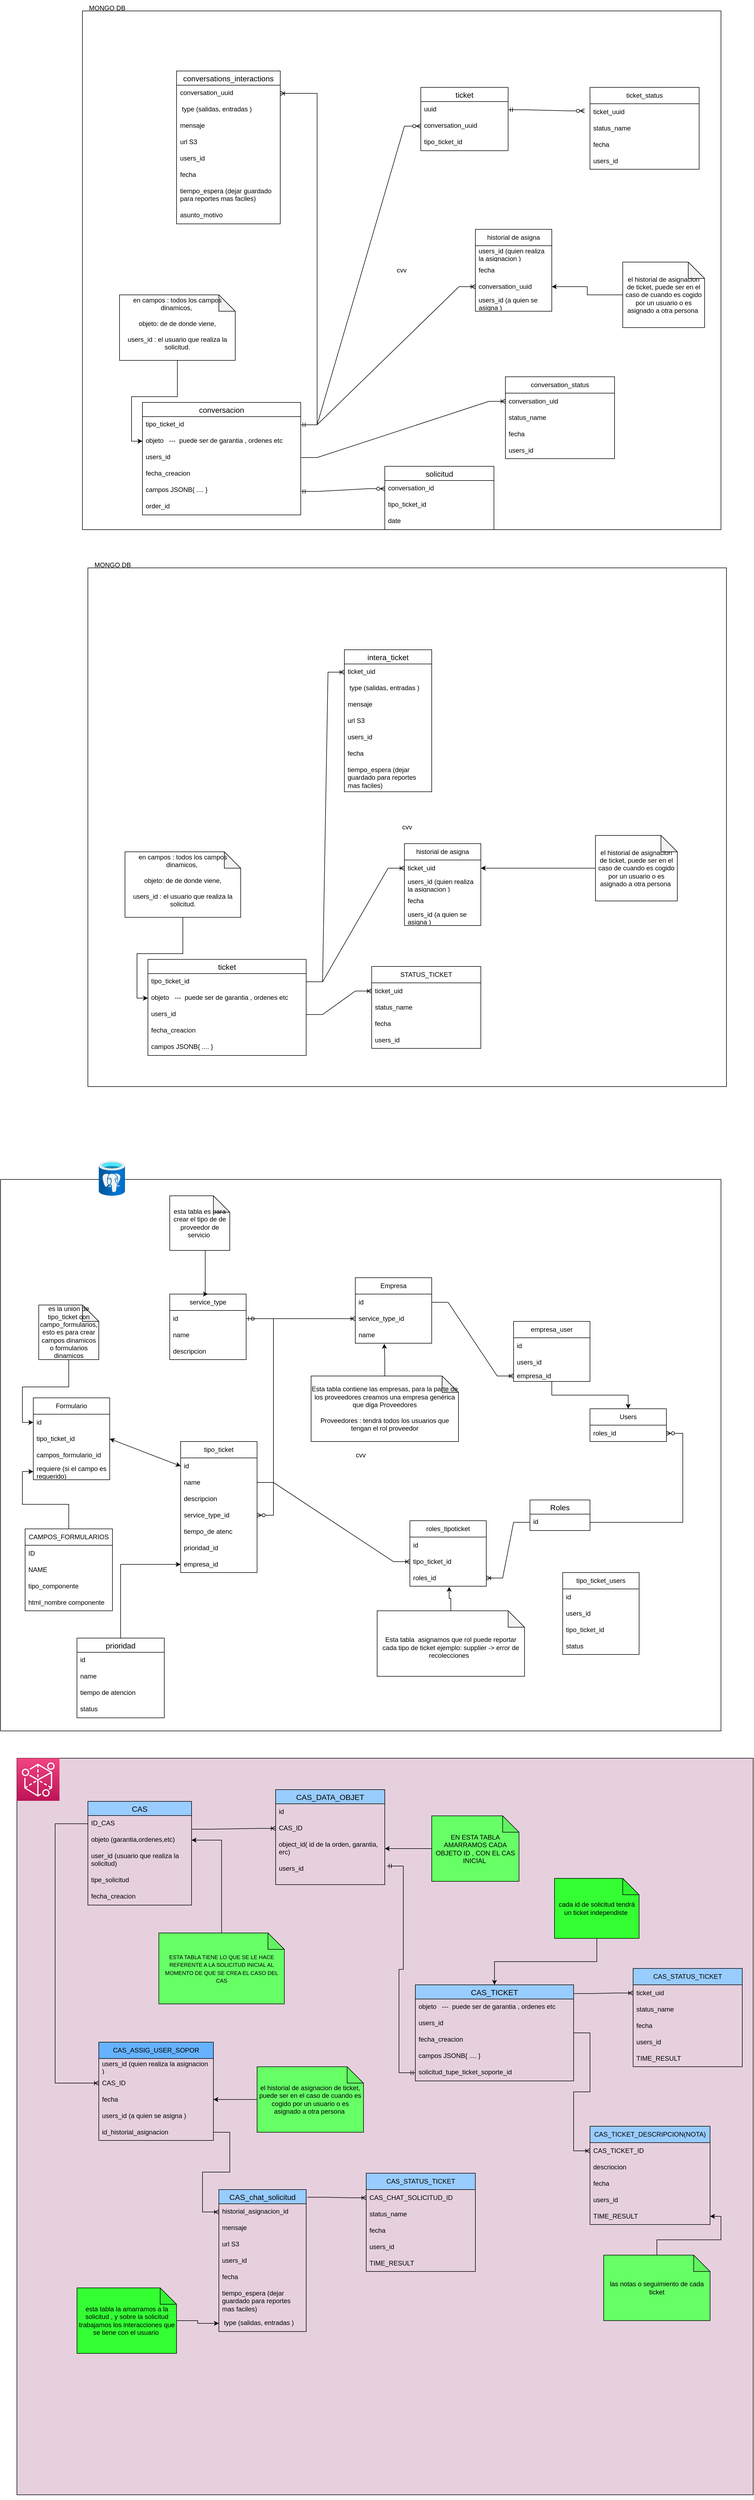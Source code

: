 <mxfile version="22.1.7" type="github">
  <diagram name="Página-1" id="uP4vXigWwdHrko6M8Cvu">
    <mxGraphModel dx="2732" dy="3265" grid="1" gridSize="10" guides="1" tooltips="1" connect="1" arrows="1" fold="1" page="1" pageScale="1" pageWidth="827" pageHeight="1169" math="0" shadow="0">
      <root>
        <mxCell id="0" />
        <mxCell id="1" parent="0" />
        <mxCell id="CEjSGQ_9NDGecTtwq8PR-248" value="Meaning" style="html=1;outlineConnect=0;whiteSpace=wrap;fillColor=#CCCCFF;shape=mxgraph.archimate3.application;appType=meaning;archiType=oct;" vertex="1" parent="1">
          <mxGeometry x="-117.5" y="957.5" width="150" height="75" as="geometry" />
        </mxCell>
        <mxCell id="CEjSGQ_9NDGecTtwq8PR-246" value="" style="whiteSpace=wrap;html=1;aspect=fixed;fillColor=#E6D0DE;" vertex="1" parent="1">
          <mxGeometry x="-260" y="900" width="1349" height="1349" as="geometry" />
        </mxCell>
        <mxCell id="CEjSGQ_9NDGecTtwq8PR-225" value="" style="edgeStyle=elbowEdgeStyle;fontSize=12;html=1;endArrow=ERoneToMany;rounded=0;entryX=0;entryY=0.5;entryDx=0;entryDy=0;elbow=vertical;exitX=0;exitY=0.5;exitDx=0;exitDy=0;" edge="1" parent="1" source="CEjSGQ_9NDGecTtwq8PR-168" target="CEjSGQ_9NDGecTtwq8PR-219">
          <mxGeometry width="100" height="100" relative="1" as="geometry">
            <mxPoint x="-110" y="1310" as="sourcePoint" />
            <mxPoint x="-260" y="1475" as="targetPoint" />
            <Array as="points">
              <mxPoint x="-190" y="1370" />
            </Array>
          </mxGeometry>
        </mxCell>
        <mxCell id="CEjSGQ_9NDGecTtwq8PR-99" value="cvv" style="rounded=0;whiteSpace=wrap;html=1;" vertex="1" parent="1">
          <mxGeometry x="-130" y="-1280" width="1170" height="950" as="geometry" />
        </mxCell>
        <mxCell id="CEjSGQ_9NDGecTtwq8PR-96" value="cvv" style="rounded=0;whiteSpace=wrap;html=1;" vertex="1" parent="1">
          <mxGeometry x="-290" y="-160" width="1320" height="1010" as="geometry" />
        </mxCell>
        <mxCell id="CEjSGQ_9NDGecTtwq8PR-2" value="service_type" style="swimlane;fontStyle=0;childLayout=stackLayout;horizontal=1;startSize=30;horizontalStack=0;resizeParent=1;resizeParentMax=0;resizeLast=0;collapsible=1;marginBottom=0;whiteSpace=wrap;html=1;" vertex="1" parent="1">
          <mxGeometry x="20" y="50" width="140" height="120" as="geometry" />
        </mxCell>
        <mxCell id="CEjSGQ_9NDGecTtwq8PR-3" value="id" style="text;strokeColor=none;fillColor=none;align=left;verticalAlign=middle;spacingLeft=4;spacingRight=4;overflow=hidden;points=[[0,0.5],[1,0.5]];portConstraint=eastwest;rotatable=0;whiteSpace=wrap;html=1;" vertex="1" parent="CEjSGQ_9NDGecTtwq8PR-2">
          <mxGeometry y="30" width="140" height="30" as="geometry" />
        </mxCell>
        <mxCell id="CEjSGQ_9NDGecTtwq8PR-4" value="name" style="text;strokeColor=none;fillColor=none;align=left;verticalAlign=middle;spacingLeft=4;spacingRight=4;overflow=hidden;points=[[0,0.5],[1,0.5]];portConstraint=eastwest;rotatable=0;whiteSpace=wrap;html=1;" vertex="1" parent="CEjSGQ_9NDGecTtwq8PR-2">
          <mxGeometry y="60" width="140" height="30" as="geometry" />
        </mxCell>
        <mxCell id="CEjSGQ_9NDGecTtwq8PR-5" value="descripcion&amp;nbsp;" style="text;strokeColor=none;fillColor=none;align=left;verticalAlign=middle;spacingLeft=4;spacingRight=4;overflow=hidden;points=[[0,0.5],[1,0.5]];portConstraint=eastwest;rotatable=0;whiteSpace=wrap;html=1;" vertex="1" parent="CEjSGQ_9NDGecTtwq8PR-2">
          <mxGeometry y="90" width="140" height="30" as="geometry" />
        </mxCell>
        <mxCell id="CEjSGQ_9NDGecTtwq8PR-29" value="" style="edgeStyle=orthogonalEdgeStyle;rounded=0;orthogonalLoop=1;jettySize=auto;html=1;" edge="1" parent="1" source="CEjSGQ_9NDGecTtwq8PR-6" target="CEjSGQ_9NDGecTtwq8PR-23">
          <mxGeometry relative="1" as="geometry" />
        </mxCell>
        <mxCell id="CEjSGQ_9NDGecTtwq8PR-6" value="empresa_user" style="swimlane;fontStyle=0;childLayout=stackLayout;horizontal=1;startSize=30;horizontalStack=0;resizeParent=1;resizeParentMax=0;resizeLast=0;collapsible=1;marginBottom=0;whiteSpace=wrap;html=1;" vertex="1" parent="1">
          <mxGeometry x="650" y="100" width="140" height="110" as="geometry" />
        </mxCell>
        <mxCell id="CEjSGQ_9NDGecTtwq8PR-7" value="id" style="text;strokeColor=none;fillColor=none;align=left;verticalAlign=middle;spacingLeft=4;spacingRight=4;overflow=hidden;points=[[0,0.5],[1,0.5]];portConstraint=eastwest;rotatable=0;whiteSpace=wrap;html=1;" vertex="1" parent="CEjSGQ_9NDGecTtwq8PR-6">
          <mxGeometry y="30" width="140" height="30" as="geometry" />
        </mxCell>
        <mxCell id="CEjSGQ_9NDGecTtwq8PR-8" value="users_id" style="text;strokeColor=none;fillColor=none;align=left;verticalAlign=middle;spacingLeft=4;spacingRight=4;overflow=hidden;points=[[0,0.5],[1,0.5]];portConstraint=eastwest;rotatable=0;whiteSpace=wrap;html=1;" vertex="1" parent="CEjSGQ_9NDGecTtwq8PR-6">
          <mxGeometry y="60" width="140" height="30" as="geometry" />
        </mxCell>
        <mxCell id="CEjSGQ_9NDGecTtwq8PR-9" value="empresa_id" style="text;strokeColor=none;fillColor=none;align=left;verticalAlign=middle;spacingLeft=4;spacingRight=4;overflow=hidden;points=[[0,0.5],[1,0.5]];portConstraint=eastwest;rotatable=0;whiteSpace=wrap;html=1;" vertex="1" parent="CEjSGQ_9NDGecTtwq8PR-6">
          <mxGeometry y="90" width="140" height="20" as="geometry" />
        </mxCell>
        <mxCell id="CEjSGQ_9NDGecTtwq8PR-14" value="Empresa" style="swimlane;fontStyle=0;childLayout=stackLayout;horizontal=1;startSize=30;horizontalStack=0;resizeParent=1;resizeParentMax=0;resizeLast=0;collapsible=1;marginBottom=0;whiteSpace=wrap;html=1;" vertex="1" parent="1">
          <mxGeometry x="360" y="20" width="140" height="120" as="geometry" />
        </mxCell>
        <mxCell id="CEjSGQ_9NDGecTtwq8PR-15" value="id" style="text;strokeColor=none;fillColor=none;align=left;verticalAlign=middle;spacingLeft=4;spacingRight=4;overflow=hidden;points=[[0,0.5],[1,0.5]];portConstraint=eastwest;rotatable=0;whiteSpace=wrap;html=1;" vertex="1" parent="CEjSGQ_9NDGecTtwq8PR-14">
          <mxGeometry y="30" width="140" height="30" as="geometry" />
        </mxCell>
        <mxCell id="CEjSGQ_9NDGecTtwq8PR-49" value="service_type_id" style="text;strokeColor=none;fillColor=none;align=left;verticalAlign=middle;spacingLeft=4;spacingRight=4;overflow=hidden;points=[[0,0.5],[1,0.5]];portConstraint=eastwest;rotatable=0;whiteSpace=wrap;html=1;" vertex="1" parent="CEjSGQ_9NDGecTtwq8PR-14">
          <mxGeometry y="60" width="140" height="30" as="geometry" />
        </mxCell>
        <mxCell id="CEjSGQ_9NDGecTtwq8PR-50" value="name" style="text;strokeColor=none;fillColor=none;align=left;verticalAlign=middle;spacingLeft=4;spacingRight=4;overflow=hidden;points=[[0,0.5],[1,0.5]];portConstraint=eastwest;rotatable=0;whiteSpace=wrap;html=1;" vertex="1" parent="CEjSGQ_9NDGecTtwq8PR-14">
          <mxGeometry y="90" width="140" height="30" as="geometry" />
        </mxCell>
        <mxCell id="CEjSGQ_9NDGecTtwq8PR-23" value="Users&lt;br&gt;" style="swimlane;fontStyle=0;childLayout=stackLayout;horizontal=1;startSize=30;horizontalStack=0;resizeParent=1;resizeParentMax=0;resizeLast=0;collapsible=1;marginBottom=0;whiteSpace=wrap;html=1;" vertex="1" parent="1">
          <mxGeometry x="790" y="260" width="140" height="60" as="geometry" />
        </mxCell>
        <mxCell id="CEjSGQ_9NDGecTtwq8PR-24" value="roles_id" style="text;strokeColor=none;fillColor=none;align=left;verticalAlign=middle;spacingLeft=4;spacingRight=4;overflow=hidden;points=[[0,0.5],[1,0.5]];portConstraint=eastwest;rotatable=0;whiteSpace=wrap;html=1;" vertex="1" parent="CEjSGQ_9NDGecTtwq8PR-23">
          <mxGeometry y="30" width="140" height="30" as="geometry" />
        </mxCell>
        <mxCell id="CEjSGQ_9NDGecTtwq8PR-37" value="tipo_ticket" style="swimlane;fontStyle=0;childLayout=stackLayout;horizontal=1;startSize=30;horizontalStack=0;resizeParent=1;resizeParentMax=0;resizeLast=0;collapsible=1;marginBottom=0;whiteSpace=wrap;html=1;" vertex="1" parent="1">
          <mxGeometry x="40" y="320" width="140" height="240" as="geometry" />
        </mxCell>
        <mxCell id="CEjSGQ_9NDGecTtwq8PR-124" value="id" style="text;strokeColor=none;fillColor=none;align=left;verticalAlign=middle;spacingLeft=4;spacingRight=4;overflow=hidden;points=[[0,0.5],[1,0.5]];portConstraint=eastwest;rotatable=0;whiteSpace=wrap;html=1;" vertex="1" parent="CEjSGQ_9NDGecTtwq8PR-37">
          <mxGeometry y="30" width="140" height="30" as="geometry" />
        </mxCell>
        <mxCell id="CEjSGQ_9NDGecTtwq8PR-42" value="name" style="text;strokeColor=none;fillColor=none;align=left;verticalAlign=middle;spacingLeft=4;spacingRight=4;overflow=hidden;points=[[0,0.5],[1,0.5]];portConstraint=eastwest;rotatable=0;whiteSpace=wrap;html=1;" vertex="1" parent="CEjSGQ_9NDGecTtwq8PR-37">
          <mxGeometry y="60" width="140" height="30" as="geometry" />
        </mxCell>
        <mxCell id="CEjSGQ_9NDGecTtwq8PR-43" value="descripcion" style="text;strokeColor=none;fillColor=none;align=left;verticalAlign=middle;spacingLeft=4;spacingRight=4;overflow=hidden;points=[[0,0.5],[1,0.5]];portConstraint=eastwest;rotatable=0;whiteSpace=wrap;html=1;" vertex="1" parent="CEjSGQ_9NDGecTtwq8PR-37">
          <mxGeometry y="90" width="140" height="30" as="geometry" />
        </mxCell>
        <mxCell id="CEjSGQ_9NDGecTtwq8PR-45" value="service_type_id" style="text;strokeColor=none;fillColor=none;align=left;verticalAlign=middle;spacingLeft=4;spacingRight=4;overflow=hidden;points=[[0,0.5],[1,0.5]];portConstraint=eastwest;rotatable=0;whiteSpace=wrap;html=1;" vertex="1" parent="CEjSGQ_9NDGecTtwq8PR-37">
          <mxGeometry y="120" width="140" height="30" as="geometry" />
        </mxCell>
        <mxCell id="CEjSGQ_9NDGecTtwq8PR-66" value="tiempo_de atenc" style="text;strokeColor=none;fillColor=none;align=left;verticalAlign=middle;spacingLeft=4;spacingRight=4;overflow=hidden;points=[[0,0.5],[1,0.5]];portConstraint=eastwest;rotatable=0;whiteSpace=wrap;html=1;" vertex="1" parent="CEjSGQ_9NDGecTtwq8PR-37">
          <mxGeometry y="150" width="140" height="30" as="geometry" />
        </mxCell>
        <mxCell id="CEjSGQ_9NDGecTtwq8PR-67" value="prioridad_id" style="text;strokeColor=none;fillColor=none;align=left;verticalAlign=middle;spacingLeft=4;spacingRight=4;overflow=hidden;points=[[0,0.5],[1,0.5]];portConstraint=eastwest;rotatable=0;whiteSpace=wrap;html=1;" vertex="1" parent="CEjSGQ_9NDGecTtwq8PR-37">
          <mxGeometry y="180" width="140" height="30" as="geometry" />
        </mxCell>
        <mxCell id="CEjSGQ_9NDGecTtwq8PR-73" value="empresa_id" style="text;strokeColor=none;fillColor=none;align=left;verticalAlign=middle;spacingLeft=4;spacingRight=4;overflow=hidden;points=[[0,0.5],[1,0.5]];portConstraint=eastwest;rotatable=0;whiteSpace=wrap;html=1;" vertex="1" parent="CEjSGQ_9NDGecTtwq8PR-37">
          <mxGeometry y="210" width="140" height="30" as="geometry" />
        </mxCell>
        <mxCell id="CEjSGQ_9NDGecTtwq8PR-51" value="" style="edgeStyle=entityRelationEdgeStyle;fontSize=12;html=1;endArrow=ERoneToMany;startArrow=ERzeroToOne;rounded=0;exitX=1;exitY=0.5;exitDx=0;exitDy=0;entryX=0;entryY=0.5;entryDx=0;entryDy=0;" edge="1" parent="1" source="CEjSGQ_9NDGecTtwq8PR-3" target="CEjSGQ_9NDGecTtwq8PR-49">
          <mxGeometry width="100" height="100" relative="1" as="geometry">
            <mxPoint x="320" y="275" as="sourcePoint" />
            <mxPoint x="400" y="230" as="targetPoint" />
            <Array as="points">
              <mxPoint x="200" y="140" />
              <mxPoint x="170" y="100" />
            </Array>
          </mxGeometry>
        </mxCell>
        <mxCell id="CEjSGQ_9NDGecTtwq8PR-57" value="" style="edgeStyle=entityRelationEdgeStyle;fontSize=12;html=1;endArrow=ERoneToMany;rounded=0;exitX=1;exitY=0.5;exitDx=0;exitDy=0;entryX=0;entryY=0.5;entryDx=0;entryDy=0;" edge="1" parent="1" source="CEjSGQ_9NDGecTtwq8PR-15" target="CEjSGQ_9NDGecTtwq8PR-9">
          <mxGeometry width="100" height="100" relative="1" as="geometry">
            <mxPoint x="550" y="360" as="sourcePoint" />
            <mxPoint x="650" y="260" as="targetPoint" />
            <Array as="points">
              <mxPoint x="410" y="370" />
              <mxPoint x="640" y="300" />
              <mxPoint x="590" y="330" />
            </Array>
          </mxGeometry>
        </mxCell>
        <mxCell id="CEjSGQ_9NDGecTtwq8PR-58" value="Roles" style="swimlane;fontStyle=0;childLayout=stackLayout;horizontal=1;startSize=26;horizontalStack=0;resizeParent=1;resizeParentMax=0;resizeLast=0;collapsible=1;marginBottom=0;align=center;fontSize=14;" vertex="1" parent="1">
          <mxGeometry x="680" y="427" width="110" height="56" as="geometry" />
        </mxCell>
        <mxCell id="CEjSGQ_9NDGecTtwq8PR-59" value="id" style="text;strokeColor=none;fillColor=none;spacingLeft=4;spacingRight=4;overflow=hidden;rotatable=0;points=[[0,0.5],[1,0.5]];portConstraint=eastwest;fontSize=12;whiteSpace=wrap;html=1;" vertex="1" parent="CEjSGQ_9NDGecTtwq8PR-58">
          <mxGeometry y="26" width="110" height="30" as="geometry" />
        </mxCell>
        <mxCell id="CEjSGQ_9NDGecTtwq8PR-62" value="" style="edgeStyle=entityRelationEdgeStyle;fontSize=12;html=1;endArrow=ERzeroToMany;endFill=1;rounded=0;exitX=1;exitY=0.5;exitDx=0;exitDy=0;" edge="1" parent="1" source="CEjSGQ_9NDGecTtwq8PR-59" target="CEjSGQ_9NDGecTtwq8PR-24">
          <mxGeometry width="100" height="100" relative="1" as="geometry">
            <mxPoint x="610" y="450.99" as="sourcePoint" />
            <mxPoint x="757" y="300.0" as="targetPoint" />
            <Array as="points">
              <mxPoint x="540" y="335.99" />
              <mxPoint x="620" y="275.99" />
              <mxPoint x="620" y="325.99" />
            </Array>
          </mxGeometry>
        </mxCell>
        <mxCell id="CEjSGQ_9NDGecTtwq8PR-68" value="" style="edgeStyle=entityRelationEdgeStyle;fontSize=12;html=1;endArrow=ERzeroToMany;endFill=1;rounded=0;exitX=1;exitY=0.5;exitDx=0;exitDy=0;" edge="1" parent="1" source="CEjSGQ_9NDGecTtwq8PR-3" target="CEjSGQ_9NDGecTtwq8PR-45">
          <mxGeometry width="100" height="100" relative="1" as="geometry">
            <mxPoint x="20" y="90" as="sourcePoint" />
            <mxPoint x="100" y="570" as="targetPoint" />
            <Array as="points">
              <mxPoint x="170" y="515" />
            </Array>
          </mxGeometry>
        </mxCell>
        <mxCell id="CEjSGQ_9NDGecTtwq8PR-75" value="" style="edgeStyle=orthogonalEdgeStyle;rounded=0;orthogonalLoop=1;jettySize=auto;html=1;" edge="1" parent="1" source="CEjSGQ_9NDGecTtwq8PR-69" target="CEjSGQ_9NDGecTtwq8PR-73">
          <mxGeometry relative="1" as="geometry" />
        </mxCell>
        <mxCell id="CEjSGQ_9NDGecTtwq8PR-69" value="prioridad" style="swimlane;fontStyle=0;childLayout=stackLayout;horizontal=1;startSize=26;horizontalStack=0;resizeParent=1;resizeParentMax=0;resizeLast=0;collapsible=1;marginBottom=0;align=center;fontSize=14;" vertex="1" parent="1">
          <mxGeometry x="-150" y="680" width="160" height="146" as="geometry" />
        </mxCell>
        <mxCell id="CEjSGQ_9NDGecTtwq8PR-70" value="id" style="text;strokeColor=none;fillColor=none;spacingLeft=4;spacingRight=4;overflow=hidden;rotatable=0;points=[[0,0.5],[1,0.5]];portConstraint=eastwest;fontSize=12;whiteSpace=wrap;html=1;" vertex="1" parent="CEjSGQ_9NDGecTtwq8PR-69">
          <mxGeometry y="26" width="160" height="30" as="geometry" />
        </mxCell>
        <mxCell id="CEjSGQ_9NDGecTtwq8PR-71" value="name" style="text;strokeColor=none;fillColor=none;spacingLeft=4;spacingRight=4;overflow=hidden;rotatable=0;points=[[0,0.5],[1,0.5]];portConstraint=eastwest;fontSize=12;whiteSpace=wrap;html=1;" vertex="1" parent="CEjSGQ_9NDGecTtwq8PR-69">
          <mxGeometry y="56" width="160" height="30" as="geometry" />
        </mxCell>
        <mxCell id="CEjSGQ_9NDGecTtwq8PR-72" value="tiempo de atencion" style="text;strokeColor=none;fillColor=none;spacingLeft=4;spacingRight=4;overflow=hidden;rotatable=0;points=[[0,0.5],[1,0.5]];portConstraint=eastwest;fontSize=12;whiteSpace=wrap;html=1;" vertex="1" parent="CEjSGQ_9NDGecTtwq8PR-69">
          <mxGeometry y="86" width="160" height="30" as="geometry" />
        </mxCell>
        <mxCell id="CEjSGQ_9NDGecTtwq8PR-74" value="status&lt;br&gt;" style="text;strokeColor=none;fillColor=none;spacingLeft=4;spacingRight=4;overflow=hidden;rotatable=0;points=[[0,0.5],[1,0.5]];portConstraint=eastwest;fontSize=12;whiteSpace=wrap;html=1;" vertex="1" parent="CEjSGQ_9NDGecTtwq8PR-69">
          <mxGeometry y="116" width="160" height="30" as="geometry" />
        </mxCell>
        <mxCell id="CEjSGQ_9NDGecTtwq8PR-78" value="" style="edgeStyle=orthogonalEdgeStyle;rounded=0;orthogonalLoop=1;jettySize=auto;html=1;entryX=0.5;entryY=0;entryDx=0;entryDy=0;" edge="1" parent="1" source="CEjSGQ_9NDGecTtwq8PR-77" target="CEjSGQ_9NDGecTtwq8PR-2">
          <mxGeometry relative="1" as="geometry">
            <Array as="points">
              <mxPoint x="85" y="50" />
            </Array>
          </mxGeometry>
        </mxCell>
        <mxCell id="CEjSGQ_9NDGecTtwq8PR-77" value="esta tabla es para crear el tipo de de proveedor de servicio&amp;nbsp;" style="shape=note;whiteSpace=wrap;html=1;backgroundOutline=1;darkOpacity=0.05;" vertex="1" parent="1">
          <mxGeometry x="20" y="-130" width="110" height="100" as="geometry" />
        </mxCell>
        <mxCell id="CEjSGQ_9NDGecTtwq8PR-81" value="" style="edgeStyle=orthogonalEdgeStyle;rounded=0;orthogonalLoop=1;jettySize=auto;html=1;entryX=0.379;entryY=1.033;entryDx=0;entryDy=0;entryPerimeter=0;" edge="1" parent="1" source="CEjSGQ_9NDGecTtwq8PR-79" target="CEjSGQ_9NDGecTtwq8PR-50">
          <mxGeometry relative="1" as="geometry">
            <mxPoint x="365" y="200" as="targetPoint" />
          </mxGeometry>
        </mxCell>
        <mxCell id="CEjSGQ_9NDGecTtwq8PR-79" value="Esta tabla contiene las empresas, para la parte de los proveedores creamos una empresa genérica que diga Proveedores&lt;br&gt;&lt;br&gt;Proveedores : tendrá todos los usuarios que tengan el rol proveedor" style="shape=note;whiteSpace=wrap;html=1;backgroundOutline=1;darkOpacity=0.05;" vertex="1" parent="1">
          <mxGeometry x="279" y="200" width="270" height="120" as="geometry" />
        </mxCell>
        <mxCell id="CEjSGQ_9NDGecTtwq8PR-82" value="roles_tipoticket" style="swimlane;fontStyle=0;childLayout=stackLayout;horizontal=1;startSize=30;horizontalStack=0;resizeParent=1;resizeParentMax=0;resizeLast=0;collapsible=1;marginBottom=0;whiteSpace=wrap;html=1;" vertex="1" parent="1">
          <mxGeometry x="460" y="465" width="140" height="120" as="geometry" />
        </mxCell>
        <mxCell id="CEjSGQ_9NDGecTtwq8PR-83" value="id" style="text;strokeColor=none;fillColor=none;align=left;verticalAlign=middle;spacingLeft=4;spacingRight=4;overflow=hidden;points=[[0,0.5],[1,0.5]];portConstraint=eastwest;rotatable=0;whiteSpace=wrap;html=1;" vertex="1" parent="CEjSGQ_9NDGecTtwq8PR-82">
          <mxGeometry y="30" width="140" height="30" as="geometry" />
        </mxCell>
        <mxCell id="CEjSGQ_9NDGecTtwq8PR-84" value="tipo_ticket_id" style="text;strokeColor=none;fillColor=none;align=left;verticalAlign=middle;spacingLeft=4;spacingRight=4;overflow=hidden;points=[[0,0.5],[1,0.5]];portConstraint=eastwest;rotatable=0;whiteSpace=wrap;html=1;" vertex="1" parent="CEjSGQ_9NDGecTtwq8PR-82">
          <mxGeometry y="60" width="140" height="30" as="geometry" />
        </mxCell>
        <mxCell id="CEjSGQ_9NDGecTtwq8PR-85" value="roles_id" style="text;strokeColor=none;fillColor=none;align=left;verticalAlign=middle;spacingLeft=4;spacingRight=4;overflow=hidden;points=[[0,0.5],[1,0.5]];portConstraint=eastwest;rotatable=0;whiteSpace=wrap;html=1;" vertex="1" parent="CEjSGQ_9NDGecTtwq8PR-82">
          <mxGeometry y="90" width="140" height="30" as="geometry" />
        </mxCell>
        <mxCell id="CEjSGQ_9NDGecTtwq8PR-87" value="" style="edgeStyle=orthogonalEdgeStyle;rounded=0;orthogonalLoop=1;jettySize=auto;html=1;entryX=0.514;entryY=1.033;entryDx=0;entryDy=0;entryPerimeter=0;" edge="1" parent="1" source="CEjSGQ_9NDGecTtwq8PR-86" target="CEjSGQ_9NDGecTtwq8PR-85">
          <mxGeometry relative="1" as="geometry" />
        </mxCell>
        <mxCell id="CEjSGQ_9NDGecTtwq8PR-86" value="&lt;br&gt;Esta tabla&amp;nbsp; asignamos que rol puede reportar cada tipo de ticket ejemplo: supplier -&amp;gt; error de recolecciones&amp;nbsp;&amp;nbsp;" style="shape=note;whiteSpace=wrap;html=1;backgroundOutline=1;darkOpacity=0.05;" vertex="1" parent="1">
          <mxGeometry x="400" y="630" width="270" height="120" as="geometry" />
        </mxCell>
        <mxCell id="CEjSGQ_9NDGecTtwq8PR-90" value="" style="edgeStyle=entityRelationEdgeStyle;fontSize=12;html=1;endArrow=ERoneToMany;rounded=0;exitX=1;exitY=0.5;exitDx=0;exitDy=0;" edge="1" parent="1" target="CEjSGQ_9NDGecTtwq8PR-84">
          <mxGeometry width="100" height="100" relative="1" as="geometry">
            <mxPoint x="180" y="395" as="sourcePoint" />
            <mxPoint x="460" y="360" as="targetPoint" />
          </mxGeometry>
        </mxCell>
        <mxCell id="CEjSGQ_9NDGecTtwq8PR-91" value="" style="edgeStyle=entityRelationEdgeStyle;fontSize=12;html=1;endArrow=ERoneToMany;rounded=0;exitX=0;exitY=0.5;exitDx=0;exitDy=0;entryX=1;entryY=0.5;entryDx=0;entryDy=0;" edge="1" parent="1" source="CEjSGQ_9NDGecTtwq8PR-59" target="CEjSGQ_9NDGecTtwq8PR-85">
          <mxGeometry width="100" height="100" relative="1" as="geometry">
            <mxPoint x="360" y="460" as="sourcePoint" />
            <mxPoint x="460" y="360" as="targetPoint" />
            <Array as="points">
              <mxPoint x="570" y="380" />
            </Array>
          </mxGeometry>
        </mxCell>
        <mxCell id="CEjSGQ_9NDGecTtwq8PR-92" value="ticket" style="swimlane;fontStyle=0;childLayout=stackLayout;horizontal=1;startSize=26;horizontalStack=0;resizeParent=1;resizeParentMax=0;resizeLast=0;collapsible=1;marginBottom=0;align=center;fontSize=14;" vertex="1" parent="1">
          <mxGeometry x="-20" y="-563" width="290" height="176" as="geometry" />
        </mxCell>
        <mxCell id="CEjSGQ_9NDGecTtwq8PR-93" value="tipo_ticket_id" style="text;strokeColor=none;fillColor=none;spacingLeft=4;spacingRight=4;overflow=hidden;rotatable=0;points=[[0,0.5],[1,0.5]];portConstraint=eastwest;fontSize=12;whiteSpace=wrap;html=1;" vertex="1" parent="CEjSGQ_9NDGecTtwq8PR-92">
          <mxGeometry y="26" width="290" height="30" as="geometry" />
        </mxCell>
        <mxCell id="CEjSGQ_9NDGecTtwq8PR-94" value="objeto&amp;nbsp; &amp;nbsp;---&amp;nbsp; puede ser de garantia , ordenes etc" style="text;strokeColor=none;fillColor=none;spacingLeft=4;spacingRight=4;overflow=hidden;rotatable=0;points=[[0,0.5],[1,0.5]];portConstraint=eastwest;fontSize=12;whiteSpace=wrap;html=1;" vertex="1" parent="CEjSGQ_9NDGecTtwq8PR-92">
          <mxGeometry y="56" width="290" height="30" as="geometry" />
        </mxCell>
        <mxCell id="CEjSGQ_9NDGecTtwq8PR-131" value="users_id" style="text;strokeColor=none;fillColor=none;spacingLeft=4;spacingRight=4;overflow=hidden;rotatable=0;points=[[0,0.5],[1,0.5]];portConstraint=eastwest;fontSize=12;whiteSpace=wrap;html=1;" vertex="1" parent="CEjSGQ_9NDGecTtwq8PR-92">
          <mxGeometry y="86" width="290" height="30" as="geometry" />
        </mxCell>
        <mxCell id="CEjSGQ_9NDGecTtwq8PR-132" value="fecha_creacion&lt;br&gt;" style="text;strokeColor=none;fillColor=none;spacingLeft=4;spacingRight=4;overflow=hidden;rotatable=0;points=[[0,0.5],[1,0.5]];portConstraint=eastwest;fontSize=12;whiteSpace=wrap;html=1;" vertex="1" parent="CEjSGQ_9NDGecTtwq8PR-92">
          <mxGeometry y="116" width="290" height="30" as="geometry" />
        </mxCell>
        <mxCell id="CEjSGQ_9NDGecTtwq8PR-133" value="campos JSONB{ .... }" style="text;strokeColor=none;fillColor=none;spacingLeft=4;spacingRight=4;overflow=hidden;rotatable=0;points=[[0,0.5],[1,0.5]];portConstraint=eastwest;fontSize=12;whiteSpace=wrap;html=1;" vertex="1" parent="CEjSGQ_9NDGecTtwq8PR-92">
          <mxGeometry y="146" width="290" height="30" as="geometry" />
        </mxCell>
        <mxCell id="CEjSGQ_9NDGecTtwq8PR-98" value="" style="image;aspect=fixed;html=1;points=[];align=center;fontSize=12;image=img/lib/azure2/databases/Azure_Database_PostgreSQL_Server.svg;" vertex="1" parent="1">
          <mxGeometry x="-110" y="-194" width="48" height="64" as="geometry" />
        </mxCell>
        <mxCell id="CEjSGQ_9NDGecTtwq8PR-100" value="MONGO DB" style="text;html=1;align=center;verticalAlign=middle;resizable=0;points=[];autosize=1;strokeColor=none;fillColor=none;" vertex="1" parent="1">
          <mxGeometry x="-130" y="-1300" width="90" height="30" as="geometry" />
        </mxCell>
        <mxCell id="CEjSGQ_9NDGecTtwq8PR-101" value="Formulario" style="swimlane;fontStyle=0;childLayout=stackLayout;horizontal=1;startSize=30;horizontalStack=0;resizeParent=1;resizeParentMax=0;resizeLast=0;collapsible=1;marginBottom=0;whiteSpace=wrap;html=1;" vertex="1" parent="1">
          <mxGeometry x="-230" y="240" width="140" height="150" as="geometry" />
        </mxCell>
        <mxCell id="CEjSGQ_9NDGecTtwq8PR-102" value="id" style="text;strokeColor=none;fillColor=none;align=left;verticalAlign=middle;spacingLeft=4;spacingRight=4;overflow=hidden;points=[[0,0.5],[1,0.5]];portConstraint=eastwest;rotatable=0;whiteSpace=wrap;html=1;" vertex="1" parent="CEjSGQ_9NDGecTtwq8PR-101">
          <mxGeometry y="30" width="140" height="30" as="geometry" />
        </mxCell>
        <mxCell id="CEjSGQ_9NDGecTtwq8PR-103" value="tipo_ticket_id" style="text;strokeColor=none;fillColor=none;align=left;verticalAlign=middle;spacingLeft=4;spacingRight=4;overflow=hidden;points=[[0,0.5],[1,0.5]];portConstraint=eastwest;rotatable=0;whiteSpace=wrap;html=1;" vertex="1" parent="CEjSGQ_9NDGecTtwq8PR-101">
          <mxGeometry y="60" width="140" height="30" as="geometry" />
        </mxCell>
        <mxCell id="CEjSGQ_9NDGecTtwq8PR-104" value="campos_formulario_id" style="text;strokeColor=none;fillColor=none;align=left;verticalAlign=middle;spacingLeft=4;spacingRight=4;overflow=hidden;points=[[0,0.5],[1,0.5]];portConstraint=eastwest;rotatable=0;whiteSpace=wrap;html=1;" vertex="1" parent="CEjSGQ_9NDGecTtwq8PR-101">
          <mxGeometry y="90" width="140" height="30" as="geometry" />
        </mxCell>
        <mxCell id="CEjSGQ_9NDGecTtwq8PR-119" value="requiere (si el campo es requerido)" style="text;strokeColor=none;fillColor=none;align=left;verticalAlign=middle;spacingLeft=4;spacingRight=4;overflow=hidden;points=[[0,0.5],[1,0.5]];portConstraint=eastwest;rotatable=0;whiteSpace=wrap;html=1;" vertex="1" parent="CEjSGQ_9NDGecTtwq8PR-101">
          <mxGeometry y="120" width="140" height="30" as="geometry" />
        </mxCell>
        <mxCell id="CEjSGQ_9NDGecTtwq8PR-107" value="tipo_ticket_users" style="swimlane;fontStyle=0;childLayout=stackLayout;horizontal=1;startSize=30;horizontalStack=0;resizeParent=1;resizeParentMax=0;resizeLast=0;collapsible=1;marginBottom=0;whiteSpace=wrap;html=1;" vertex="1" parent="1">
          <mxGeometry x="740" y="560" width="140" height="150" as="geometry" />
        </mxCell>
        <mxCell id="CEjSGQ_9NDGecTtwq8PR-108" value="id" style="text;strokeColor=none;fillColor=none;align=left;verticalAlign=middle;spacingLeft=4;spacingRight=4;overflow=hidden;points=[[0,0.5],[1,0.5]];portConstraint=eastwest;rotatable=0;whiteSpace=wrap;html=1;" vertex="1" parent="CEjSGQ_9NDGecTtwq8PR-107">
          <mxGeometry y="30" width="140" height="30" as="geometry" />
        </mxCell>
        <mxCell id="CEjSGQ_9NDGecTtwq8PR-109" value="users_id" style="text;strokeColor=none;fillColor=none;align=left;verticalAlign=middle;spacingLeft=4;spacingRight=4;overflow=hidden;points=[[0,0.5],[1,0.5]];portConstraint=eastwest;rotatable=0;whiteSpace=wrap;html=1;" vertex="1" parent="CEjSGQ_9NDGecTtwq8PR-107">
          <mxGeometry y="60" width="140" height="30" as="geometry" />
        </mxCell>
        <mxCell id="CEjSGQ_9NDGecTtwq8PR-110" value="tipo_ticket_id" style="text;strokeColor=none;fillColor=none;align=left;verticalAlign=middle;spacingLeft=4;spacingRight=4;overflow=hidden;points=[[0,0.5],[1,0.5]];portConstraint=eastwest;rotatable=0;whiteSpace=wrap;html=1;" vertex="1" parent="CEjSGQ_9NDGecTtwq8PR-107">
          <mxGeometry y="90" width="140" height="30" as="geometry" />
        </mxCell>
        <mxCell id="CEjSGQ_9NDGecTtwq8PR-165" value="status" style="text;strokeColor=none;fillColor=none;align=left;verticalAlign=middle;spacingLeft=4;spacingRight=4;overflow=hidden;points=[[0,0.5],[1,0.5]];portConstraint=eastwest;rotatable=0;whiteSpace=wrap;html=1;" vertex="1" parent="CEjSGQ_9NDGecTtwq8PR-107">
          <mxGeometry y="120" width="140" height="30" as="geometry" />
        </mxCell>
        <mxCell id="CEjSGQ_9NDGecTtwq8PR-121" value="" style="edgeStyle=orthogonalEdgeStyle;rounded=0;orthogonalLoop=1;jettySize=auto;html=1;" edge="1" parent="1" source="CEjSGQ_9NDGecTtwq8PR-111" target="CEjSGQ_9NDGecTtwq8PR-119">
          <mxGeometry relative="1" as="geometry" />
        </mxCell>
        <mxCell id="CEjSGQ_9NDGecTtwq8PR-111" value="CAMPOS_FORMULARIOS" style="swimlane;fontStyle=0;childLayout=stackLayout;horizontal=1;startSize=30;horizontalStack=0;resizeParent=1;resizeParentMax=0;resizeLast=0;collapsible=1;marginBottom=0;whiteSpace=wrap;html=1;" vertex="1" parent="1">
          <mxGeometry x="-245" y="480" width="160" height="150" as="geometry" />
        </mxCell>
        <mxCell id="CEjSGQ_9NDGecTtwq8PR-112" value="ID" style="text;strokeColor=none;fillColor=none;align=left;verticalAlign=middle;spacingLeft=4;spacingRight=4;overflow=hidden;points=[[0,0.5],[1,0.5]];portConstraint=eastwest;rotatable=0;whiteSpace=wrap;html=1;" vertex="1" parent="CEjSGQ_9NDGecTtwq8PR-111">
          <mxGeometry y="30" width="160" height="30" as="geometry" />
        </mxCell>
        <mxCell id="CEjSGQ_9NDGecTtwq8PR-113" value="NAME" style="text;strokeColor=none;fillColor=none;align=left;verticalAlign=middle;spacingLeft=4;spacingRight=4;overflow=hidden;points=[[0,0.5],[1,0.5]];portConstraint=eastwest;rotatable=0;whiteSpace=wrap;html=1;" vertex="1" parent="CEjSGQ_9NDGecTtwq8PR-111">
          <mxGeometry y="60" width="160" height="30" as="geometry" />
        </mxCell>
        <mxCell id="CEjSGQ_9NDGecTtwq8PR-114" value="tipo_componente" style="text;strokeColor=none;fillColor=none;align=left;verticalAlign=middle;spacingLeft=4;spacingRight=4;overflow=hidden;points=[[0,0.5],[1,0.5]];portConstraint=eastwest;rotatable=0;whiteSpace=wrap;html=1;" vertex="1" parent="CEjSGQ_9NDGecTtwq8PR-111">
          <mxGeometry y="90" width="160" height="30" as="geometry" />
        </mxCell>
        <mxCell id="CEjSGQ_9NDGecTtwq8PR-116" value="html_nombre componente&lt;br&gt;" style="text;strokeColor=none;fillColor=none;align=left;verticalAlign=middle;spacingLeft=4;spacingRight=4;overflow=hidden;points=[[0,0.5],[1,0.5]];portConstraint=eastwest;rotatable=0;whiteSpace=wrap;html=1;" vertex="1" parent="CEjSGQ_9NDGecTtwq8PR-111">
          <mxGeometry y="120" width="160" height="30" as="geometry" />
        </mxCell>
        <mxCell id="CEjSGQ_9NDGecTtwq8PR-118" value="" style="edgeStyle=orthogonalEdgeStyle;rounded=0;orthogonalLoop=1;jettySize=auto;html=1;" edge="1" parent="1" source="CEjSGQ_9NDGecTtwq8PR-117" target="CEjSGQ_9NDGecTtwq8PR-102">
          <mxGeometry relative="1" as="geometry" />
        </mxCell>
        <mxCell id="CEjSGQ_9NDGecTtwq8PR-117" value="es la union de tipo_ticket con campo_formularios, esto es para crear campos dinamicos o formularios dinamicos" style="shape=note;whiteSpace=wrap;html=1;backgroundOutline=1;darkOpacity=0.05;" vertex="1" parent="1">
          <mxGeometry x="-220" y="70" width="110" height="100" as="geometry" />
        </mxCell>
        <mxCell id="CEjSGQ_9NDGecTtwq8PR-125" value="" style="endArrow=classic;startArrow=classic;html=1;rounded=0;entryX=1;entryY=0.5;entryDx=0;entryDy=0;exitX=0;exitY=0.5;exitDx=0;exitDy=0;" edge="1" parent="1" source="CEjSGQ_9NDGecTtwq8PR-124" target="CEjSGQ_9NDGecTtwq8PR-103">
          <mxGeometry width="50" height="50" relative="1" as="geometry">
            <mxPoint x="350" y="350" as="sourcePoint" />
            <mxPoint x="400" y="300" as="targetPoint" />
          </mxGeometry>
        </mxCell>
        <mxCell id="CEjSGQ_9NDGecTtwq8PR-150" value="" style="edgeStyle=orthogonalEdgeStyle;rounded=0;orthogonalLoop=1;jettySize=auto;html=1;" edge="1" parent="1" source="CEjSGQ_9NDGecTtwq8PR-128" target="CEjSGQ_9NDGecTtwq8PR-94">
          <mxGeometry relative="1" as="geometry" />
        </mxCell>
        <mxCell id="CEjSGQ_9NDGecTtwq8PR-128" value="en campos : todos los campos dinamicos,&amp;nbsp;&lt;br&gt;&lt;br&gt;objeto: de de donde viene,&lt;br&gt;&lt;br&gt;users_id : el usuario que realiza la solicitud.&lt;br&gt;&lt;br&gt;" style="shape=note;whiteSpace=wrap;html=1;backgroundOutline=1;darkOpacity=0.05;" vertex="1" parent="1">
          <mxGeometry x="-62" y="-760" width="212" height="120" as="geometry" />
        </mxCell>
        <mxCell id="CEjSGQ_9NDGecTtwq8PR-134" value="STATUS_TICKET" style="swimlane;fontStyle=0;childLayout=stackLayout;horizontal=1;startSize=30;horizontalStack=0;resizeParent=1;resizeParentMax=0;resizeLast=0;collapsible=1;marginBottom=0;whiteSpace=wrap;html=1;" vertex="1" parent="1">
          <mxGeometry x="390" y="-550" width="200" height="150" as="geometry" />
        </mxCell>
        <mxCell id="CEjSGQ_9NDGecTtwq8PR-135" value="ticket_uid" style="text;strokeColor=none;fillColor=none;align=left;verticalAlign=middle;spacingLeft=4;spacingRight=4;overflow=hidden;points=[[0,0.5],[1,0.5]];portConstraint=eastwest;rotatable=0;whiteSpace=wrap;html=1;" vertex="1" parent="CEjSGQ_9NDGecTtwq8PR-134">
          <mxGeometry y="30" width="200" height="30" as="geometry" />
        </mxCell>
        <mxCell id="CEjSGQ_9NDGecTtwq8PR-136" value="status_name" style="text;strokeColor=none;fillColor=none;align=left;verticalAlign=middle;spacingLeft=4;spacingRight=4;overflow=hidden;points=[[0,0.5],[1,0.5]];portConstraint=eastwest;rotatable=0;whiteSpace=wrap;html=1;" vertex="1" parent="CEjSGQ_9NDGecTtwq8PR-134">
          <mxGeometry y="60" width="200" height="30" as="geometry" />
        </mxCell>
        <mxCell id="CEjSGQ_9NDGecTtwq8PR-137" value="fecha&amp;nbsp;" style="text;strokeColor=none;fillColor=none;align=left;verticalAlign=middle;spacingLeft=4;spacingRight=4;overflow=hidden;points=[[0,0.5],[1,0.5]];portConstraint=eastwest;rotatable=0;whiteSpace=wrap;html=1;" vertex="1" parent="CEjSGQ_9NDGecTtwq8PR-134">
          <mxGeometry y="90" width="200" height="30" as="geometry" />
        </mxCell>
        <mxCell id="CEjSGQ_9NDGecTtwq8PR-138" value="users_id" style="text;strokeColor=none;fillColor=none;align=left;verticalAlign=middle;spacingLeft=4;spacingRight=4;overflow=hidden;points=[[0,0.5],[1,0.5]];portConstraint=eastwest;rotatable=0;whiteSpace=wrap;html=1;" vertex="1" parent="CEjSGQ_9NDGecTtwq8PR-134">
          <mxGeometry y="120" width="200" height="30" as="geometry" />
        </mxCell>
        <mxCell id="CEjSGQ_9NDGecTtwq8PR-139" value="historial de asigna" style="swimlane;fontStyle=0;childLayout=stackLayout;horizontal=1;startSize=30;horizontalStack=0;resizeParent=1;resizeParentMax=0;resizeLast=0;collapsible=1;marginBottom=0;whiteSpace=wrap;html=1;" vertex="1" parent="1">
          <mxGeometry x="450" y="-775" width="140" height="150" as="geometry" />
        </mxCell>
        <mxCell id="CEjSGQ_9NDGecTtwq8PR-140" value="ticket_uid" style="text;strokeColor=none;fillColor=none;align=left;verticalAlign=middle;spacingLeft=4;spacingRight=4;overflow=hidden;points=[[0,0.5],[1,0.5]];portConstraint=eastwest;rotatable=0;whiteSpace=wrap;html=1;" vertex="1" parent="CEjSGQ_9NDGecTtwq8PR-139">
          <mxGeometry y="30" width="140" height="30" as="geometry" />
        </mxCell>
        <mxCell id="CEjSGQ_9NDGecTtwq8PR-141" value="users_id (quien realiza la asignacion )" style="text;strokeColor=none;fillColor=none;align=left;verticalAlign=middle;spacingLeft=4;spacingRight=4;overflow=hidden;points=[[0,0.5],[1,0.5]];portConstraint=eastwest;rotatable=0;whiteSpace=wrap;html=1;" vertex="1" parent="CEjSGQ_9NDGecTtwq8PR-139">
          <mxGeometry y="60" width="140" height="30" as="geometry" />
        </mxCell>
        <mxCell id="CEjSGQ_9NDGecTtwq8PR-142" value="fecha" style="text;strokeColor=none;fillColor=none;align=left;verticalAlign=middle;spacingLeft=4;spacingRight=4;overflow=hidden;points=[[0,0.5],[1,0.5]];portConstraint=eastwest;rotatable=0;whiteSpace=wrap;html=1;" vertex="1" parent="CEjSGQ_9NDGecTtwq8PR-139">
          <mxGeometry y="90" width="140" height="30" as="geometry" />
        </mxCell>
        <mxCell id="CEjSGQ_9NDGecTtwq8PR-143" value="users_id (a quien se asigna )" style="text;strokeColor=none;fillColor=none;align=left;verticalAlign=middle;spacingLeft=4;spacingRight=4;overflow=hidden;points=[[0,0.5],[1,0.5]];portConstraint=eastwest;rotatable=0;whiteSpace=wrap;html=1;" vertex="1" parent="CEjSGQ_9NDGecTtwq8PR-139">
          <mxGeometry y="120" width="140" height="30" as="geometry" />
        </mxCell>
        <mxCell id="CEjSGQ_9NDGecTtwq8PR-149" value="" style="edgeStyle=orthogonalEdgeStyle;rounded=0;orthogonalLoop=1;jettySize=auto;html=1;" edge="1" parent="1" source="CEjSGQ_9NDGecTtwq8PR-144" target="CEjSGQ_9NDGecTtwq8PR-140">
          <mxGeometry relative="1" as="geometry" />
        </mxCell>
        <mxCell id="CEjSGQ_9NDGecTtwq8PR-144" value="el historial de asignacion de ticket, puede ser en el caso de cuando es cogido por un usuario o es asignado a otra persona&amp;nbsp;" style="shape=note;whiteSpace=wrap;html=1;backgroundOutline=1;darkOpacity=0.05;" vertex="1" parent="1">
          <mxGeometry x="800" y="-790" width="150" height="120" as="geometry" />
        </mxCell>
        <mxCell id="CEjSGQ_9NDGecTtwq8PR-152" value="" style="edgeStyle=entityRelationEdgeStyle;fontSize=12;html=1;endArrow=ERoneToMany;rounded=0;" edge="1" parent="1" source="CEjSGQ_9NDGecTtwq8PR-131" target="CEjSGQ_9NDGecTtwq8PR-135">
          <mxGeometry width="100" height="100" relative="1" as="geometry">
            <mxPoint x="190" y="-460" as="sourcePoint" />
            <mxPoint x="290" y="-560" as="targetPoint" />
          </mxGeometry>
        </mxCell>
        <mxCell id="CEjSGQ_9NDGecTtwq8PR-153" value="" style="edgeStyle=entityRelationEdgeStyle;fontSize=12;html=1;endArrow=ERoneToMany;rounded=0;" edge="1" parent="1" source="CEjSGQ_9NDGecTtwq8PR-93" target="CEjSGQ_9NDGecTtwq8PR-140">
          <mxGeometry width="100" height="100" relative="1" as="geometry">
            <mxPoint x="190" y="-510" as="sourcePoint" />
            <mxPoint x="290" y="-610" as="targetPoint" />
          </mxGeometry>
        </mxCell>
        <mxCell id="CEjSGQ_9NDGecTtwq8PR-154" value="intera_ticket" style="swimlane;fontStyle=0;childLayout=stackLayout;horizontal=1;startSize=26;horizontalStack=0;resizeParent=1;resizeParentMax=0;resizeLast=0;collapsible=1;marginBottom=0;align=center;fontSize=14;" vertex="1" parent="1">
          <mxGeometry x="340" y="-1130" width="160" height="260" as="geometry" />
        </mxCell>
        <mxCell id="CEjSGQ_9NDGecTtwq8PR-155" value="ticket_uid" style="text;strokeColor=none;fillColor=none;spacingLeft=4;spacingRight=4;overflow=hidden;rotatable=0;points=[[0,0.5],[1,0.5]];portConstraint=eastwest;fontSize=12;whiteSpace=wrap;html=1;" vertex="1" parent="CEjSGQ_9NDGecTtwq8PR-154">
          <mxGeometry y="26" width="160" height="30" as="geometry" />
        </mxCell>
        <mxCell id="CEjSGQ_9NDGecTtwq8PR-156" value="&amp;nbsp;type (salidas, entradas )" style="text;strokeColor=none;fillColor=none;spacingLeft=4;spacingRight=4;overflow=hidden;rotatable=0;points=[[0,0.5],[1,0.5]];portConstraint=eastwest;fontSize=12;whiteSpace=wrap;html=1;" vertex="1" parent="CEjSGQ_9NDGecTtwq8PR-154">
          <mxGeometry y="56" width="160" height="30" as="geometry" />
        </mxCell>
        <mxCell id="CEjSGQ_9NDGecTtwq8PR-157" value="mensaje" style="text;strokeColor=none;fillColor=none;spacingLeft=4;spacingRight=4;overflow=hidden;rotatable=0;points=[[0,0.5],[1,0.5]];portConstraint=eastwest;fontSize=12;whiteSpace=wrap;html=1;" vertex="1" parent="CEjSGQ_9NDGecTtwq8PR-154">
          <mxGeometry y="86" width="160" height="30" as="geometry" />
        </mxCell>
        <mxCell id="CEjSGQ_9NDGecTtwq8PR-158" value="url S3" style="text;strokeColor=none;fillColor=none;spacingLeft=4;spacingRight=4;overflow=hidden;rotatable=0;points=[[0,0.5],[1,0.5]];portConstraint=eastwest;fontSize=12;whiteSpace=wrap;html=1;" vertex="1" parent="CEjSGQ_9NDGecTtwq8PR-154">
          <mxGeometry y="116" width="160" height="30" as="geometry" />
        </mxCell>
        <mxCell id="CEjSGQ_9NDGecTtwq8PR-160" value="users_id&amp;nbsp;" style="text;strokeColor=none;fillColor=none;spacingLeft=4;spacingRight=4;overflow=hidden;rotatable=0;points=[[0,0.5],[1,0.5]];portConstraint=eastwest;fontSize=12;whiteSpace=wrap;html=1;" vertex="1" parent="CEjSGQ_9NDGecTtwq8PR-154">
          <mxGeometry y="146" width="160" height="30" as="geometry" />
        </mxCell>
        <mxCell id="CEjSGQ_9NDGecTtwq8PR-161" value="fecha" style="text;strokeColor=none;fillColor=none;spacingLeft=4;spacingRight=4;overflow=hidden;rotatable=0;points=[[0,0.5],[1,0.5]];portConstraint=eastwest;fontSize=12;whiteSpace=wrap;html=1;" vertex="1" parent="CEjSGQ_9NDGecTtwq8PR-154">
          <mxGeometry y="176" width="160" height="30" as="geometry" />
        </mxCell>
        <mxCell id="CEjSGQ_9NDGecTtwq8PR-163" value="tiempo_espera (dejar guardado para reportes mas faciles)" style="text;strokeColor=none;fillColor=none;spacingLeft=4;spacingRight=4;overflow=hidden;rotatable=0;points=[[0,0.5],[1,0.5]];portConstraint=eastwest;fontSize=12;whiteSpace=wrap;html=1;" vertex="1" parent="CEjSGQ_9NDGecTtwq8PR-154">
          <mxGeometry y="206" width="160" height="54" as="geometry" />
        </mxCell>
        <mxCell id="CEjSGQ_9NDGecTtwq8PR-164" value="" style="edgeStyle=entityRelationEdgeStyle;fontSize=12;html=1;endArrow=ERoneToMany;rounded=0;" edge="1" parent="1" source="CEjSGQ_9NDGecTtwq8PR-93" target="CEjSGQ_9NDGecTtwq8PR-155">
          <mxGeometry width="100" height="100" relative="1" as="geometry">
            <mxPoint x="190" y="-510" as="sourcePoint" />
            <mxPoint x="290" y="-610" as="targetPoint" />
          </mxGeometry>
        </mxCell>
        <mxCell id="CEjSGQ_9NDGecTtwq8PR-166" value="CAS" style="swimlane;fontStyle=0;childLayout=stackLayout;horizontal=1;startSize=26;horizontalStack=0;resizeParent=1;resizeParentMax=0;resizeLast=0;collapsible=1;marginBottom=0;align=center;fontSize=14;fillColor=#99CCFF;" vertex="1" parent="1">
          <mxGeometry x="-130" y="979" width="190" height="190" as="geometry" />
        </mxCell>
        <mxCell id="CEjSGQ_9NDGecTtwq8PR-168" value="ID_CAS" style="text;strokeColor=none;fillColor=none;spacingLeft=4;spacingRight=4;overflow=hidden;rotatable=0;points=[[0,0.5],[1,0.5]];portConstraint=eastwest;fontSize=12;whiteSpace=wrap;html=1;" vertex="1" parent="CEjSGQ_9NDGecTtwq8PR-166">
          <mxGeometry y="26" width="190" height="30" as="geometry" />
        </mxCell>
        <mxCell id="CEjSGQ_9NDGecTtwq8PR-170" value="objeto (garantia,ordenes,etc)" style="text;strokeColor=none;fillColor=none;spacingLeft=4;spacingRight=4;overflow=hidden;rotatable=0;points=[[0,0.5],[1,0.5]];portConstraint=eastwest;fontSize=12;whiteSpace=wrap;html=1;" vertex="1" parent="CEjSGQ_9NDGecTtwq8PR-166">
          <mxGeometry y="56" width="190" height="30" as="geometry" />
        </mxCell>
        <mxCell id="CEjSGQ_9NDGecTtwq8PR-172" value="user_id (usuario que realiza la solicitud)" style="text;strokeColor=none;fillColor=none;spacingLeft=4;spacingRight=4;overflow=hidden;rotatable=0;points=[[0,0.5],[1,0.5]];portConstraint=eastwest;fontSize=12;whiteSpace=wrap;html=1;" vertex="1" parent="CEjSGQ_9NDGecTtwq8PR-166">
          <mxGeometry y="86" width="190" height="44" as="geometry" />
        </mxCell>
        <mxCell id="CEjSGQ_9NDGecTtwq8PR-200" value="tipe_solicitud" style="text;strokeColor=none;fillColor=none;spacingLeft=4;spacingRight=4;overflow=hidden;rotatable=0;points=[[0,0.5],[1,0.5]];portConstraint=eastwest;fontSize=12;whiteSpace=wrap;html=1;" vertex="1" parent="CEjSGQ_9NDGecTtwq8PR-166">
          <mxGeometry y="130" width="190" height="30" as="geometry" />
        </mxCell>
        <mxCell id="CEjSGQ_9NDGecTtwq8PR-202" value="fecha_creacion" style="text;strokeColor=none;fillColor=none;spacingLeft=4;spacingRight=4;overflow=hidden;rotatable=0;points=[[0,0.5],[1,0.5]];portConstraint=eastwest;fontSize=12;whiteSpace=wrap;html=1;" vertex="1" parent="CEjSGQ_9NDGecTtwq8PR-166">
          <mxGeometry y="160" width="190" height="30" as="geometry" />
        </mxCell>
        <mxCell id="CEjSGQ_9NDGecTtwq8PR-174" value="CAS_DATA_OBJET" style="swimlane;fontStyle=0;childLayout=stackLayout;horizontal=1;startSize=26;horizontalStack=0;resizeParent=1;resizeParentMax=0;resizeLast=0;collapsible=1;marginBottom=0;align=center;fontSize=14;fillColor=#99CCFF;" vertex="1" parent="1">
          <mxGeometry x="214" y="957.5" width="200" height="174" as="geometry" />
        </mxCell>
        <mxCell id="CEjSGQ_9NDGecTtwq8PR-175" value="id" style="text;strokeColor=none;fillColor=none;spacingLeft=4;spacingRight=4;overflow=hidden;rotatable=0;points=[[0,0.5],[1,0.5]];portConstraint=eastwest;fontSize=12;whiteSpace=wrap;html=1;" vertex="1" parent="CEjSGQ_9NDGecTtwq8PR-174">
          <mxGeometry y="26" width="200" height="30" as="geometry" />
        </mxCell>
        <mxCell id="CEjSGQ_9NDGecTtwq8PR-176" value="CAS_ID" style="text;strokeColor=none;fillColor=none;spacingLeft=4;spacingRight=4;overflow=hidden;rotatable=0;points=[[0,0.5],[1,0.5]];portConstraint=eastwest;fontSize=12;whiteSpace=wrap;html=1;" vertex="1" parent="CEjSGQ_9NDGecTtwq8PR-174">
          <mxGeometry y="56" width="200" height="30" as="geometry" />
        </mxCell>
        <mxCell id="CEjSGQ_9NDGecTtwq8PR-177" value="object_id( id de la orden, garantia, erc)" style="text;strokeColor=none;fillColor=none;spacingLeft=4;spacingRight=4;overflow=hidden;rotatable=0;points=[[0,0.5],[1,0.5]];portConstraint=eastwest;fontSize=12;whiteSpace=wrap;html=1;" vertex="1" parent="CEjSGQ_9NDGecTtwq8PR-174">
          <mxGeometry y="86" width="200" height="44" as="geometry" />
        </mxCell>
        <mxCell id="CEjSGQ_9NDGecTtwq8PR-207" value="users_id" style="text;strokeColor=none;fillColor=none;spacingLeft=4;spacingRight=4;overflow=hidden;rotatable=0;points=[[0,0.5],[1,0.5]];portConstraint=eastwest;fontSize=12;whiteSpace=wrap;html=1;" vertex="1" parent="CEjSGQ_9NDGecTtwq8PR-174">
          <mxGeometry y="130" width="200" height="44" as="geometry" />
        </mxCell>
        <mxCell id="CEjSGQ_9NDGecTtwq8PR-179" value="" style="edgeStyle=orthogonalEdgeStyle;rounded=0;orthogonalLoop=1;jettySize=auto;html=1;" edge="1" parent="1" source="CEjSGQ_9NDGecTtwq8PR-178" target="CEjSGQ_9NDGecTtwq8PR-177">
          <mxGeometry relative="1" as="geometry" />
        </mxCell>
        <mxCell id="CEjSGQ_9NDGecTtwq8PR-178" value="EN ESTA TABLA AMARRAMOS CADA OBJETO ID , CON EL CAS INICIAL&amp;nbsp;" style="shape=note;whiteSpace=wrap;html=1;backgroundOutline=1;darkOpacity=0.05;fillColor=#66FF66;" vertex="1" parent="1">
          <mxGeometry x="500" y="1005.5" width="160" height="120" as="geometry" />
        </mxCell>
        <mxCell id="CEjSGQ_9NDGecTtwq8PR-181" value="" style="edgeStyle=entityRelationEdgeStyle;fontSize=12;html=1;endArrow=ERoneToMany;rounded=0;exitX=1;exitY=0.833;exitDx=0;exitDy=0;exitPerimeter=0;" edge="1" parent="1" source="CEjSGQ_9NDGecTtwq8PR-168" target="CEjSGQ_9NDGecTtwq8PR-176">
          <mxGeometry width="100" height="100" relative="1" as="geometry">
            <mxPoint x="140" y="1310" as="sourcePoint" />
            <mxPoint x="240" y="1210" as="targetPoint" />
          </mxGeometry>
        </mxCell>
        <mxCell id="CEjSGQ_9NDGecTtwq8PR-182" value="CAS_chat_solicitud" style="swimlane;fontStyle=0;childLayout=stackLayout;horizontal=1;startSize=26;horizontalStack=0;resizeParent=1;resizeParentMax=0;resizeLast=0;collapsible=1;marginBottom=0;align=center;fontSize=14;fillColor=#99CCFF;" vertex="1" parent="1">
          <mxGeometry x="110" y="1690" width="160" height="260" as="geometry" />
        </mxCell>
        <mxCell id="CEjSGQ_9NDGecTtwq8PR-184" value="historial_asignacion_id" style="text;strokeColor=none;fillColor=none;spacingLeft=4;spacingRight=4;overflow=hidden;rotatable=0;points=[[0,0.5],[1,0.5]];portConstraint=eastwest;fontSize=12;whiteSpace=wrap;html=1;" vertex="1" parent="CEjSGQ_9NDGecTtwq8PR-182">
          <mxGeometry y="26" width="160" height="30" as="geometry" />
        </mxCell>
        <mxCell id="CEjSGQ_9NDGecTtwq8PR-185" value="mensaje" style="text;strokeColor=none;fillColor=none;spacingLeft=4;spacingRight=4;overflow=hidden;rotatable=0;points=[[0,0.5],[1,0.5]];portConstraint=eastwest;fontSize=12;whiteSpace=wrap;html=1;" vertex="1" parent="CEjSGQ_9NDGecTtwq8PR-182">
          <mxGeometry y="56" width="160" height="30" as="geometry" />
        </mxCell>
        <mxCell id="CEjSGQ_9NDGecTtwq8PR-186" value="url S3" style="text;strokeColor=none;fillColor=none;spacingLeft=4;spacingRight=4;overflow=hidden;rotatable=0;points=[[0,0.5],[1,0.5]];portConstraint=eastwest;fontSize=12;whiteSpace=wrap;html=1;" vertex="1" parent="CEjSGQ_9NDGecTtwq8PR-182">
          <mxGeometry y="86" width="160" height="30" as="geometry" />
        </mxCell>
        <mxCell id="CEjSGQ_9NDGecTtwq8PR-187" value="users_id&amp;nbsp;" style="text;strokeColor=none;fillColor=none;spacingLeft=4;spacingRight=4;overflow=hidden;rotatable=0;points=[[0,0.5],[1,0.5]];portConstraint=eastwest;fontSize=12;whiteSpace=wrap;html=1;" vertex="1" parent="CEjSGQ_9NDGecTtwq8PR-182">
          <mxGeometry y="116" width="160" height="30" as="geometry" />
        </mxCell>
        <mxCell id="CEjSGQ_9NDGecTtwq8PR-188" value="fecha" style="text;strokeColor=none;fillColor=none;spacingLeft=4;spacingRight=4;overflow=hidden;rotatable=0;points=[[0,0.5],[1,0.5]];portConstraint=eastwest;fontSize=12;whiteSpace=wrap;html=1;" vertex="1" parent="CEjSGQ_9NDGecTtwq8PR-182">
          <mxGeometry y="146" width="160" height="30" as="geometry" />
        </mxCell>
        <mxCell id="CEjSGQ_9NDGecTtwq8PR-189" value="tiempo_espera (dejar guardado para reportes mas faciles)" style="text;strokeColor=none;fillColor=none;spacingLeft=4;spacingRight=4;overflow=hidden;rotatable=0;points=[[0,0.5],[1,0.5]];portConstraint=eastwest;fontSize=12;whiteSpace=wrap;html=1;" vertex="1" parent="CEjSGQ_9NDGecTtwq8PR-182">
          <mxGeometry y="176" width="160" height="54" as="geometry" />
        </mxCell>
        <mxCell id="CEjSGQ_9NDGecTtwq8PR-190" value="&amp;nbsp;type (salidas, entradas )" style="text;strokeColor=none;fillColor=none;spacingLeft=4;spacingRight=4;overflow=hidden;rotatable=0;points=[[0,0.5],[1,0.5]];portConstraint=eastwest;fontSize=12;whiteSpace=wrap;html=1;" vertex="1" parent="CEjSGQ_9NDGecTtwq8PR-182">
          <mxGeometry y="230" width="160" height="30" as="geometry" />
        </mxCell>
        <mxCell id="CEjSGQ_9NDGecTtwq8PR-228" value="" style="edgeStyle=orthogonalEdgeStyle;rounded=0;orthogonalLoop=1;jettySize=auto;html=1;" edge="1" parent="1" source="CEjSGQ_9NDGecTtwq8PR-191" target="CEjSGQ_9NDGecTtwq8PR-190">
          <mxGeometry relative="1" as="geometry" />
        </mxCell>
        <mxCell id="CEjSGQ_9NDGecTtwq8PR-191" value="esta tabla la amarramos a la solicitud , y sobre la solicitud trabajamos los interacciones que se tiene con el usuario&amp;nbsp;" style="shape=note;whiteSpace=wrap;html=1;backgroundOutline=1;darkOpacity=0.05;fillColor=#33FF33;" vertex="1" parent="1">
          <mxGeometry x="-150" y="1870" width="182.5" height="120" as="geometry" />
        </mxCell>
        <mxCell id="CEjSGQ_9NDGecTtwq8PR-194" value="CAS_TICKET" style="swimlane;fontStyle=0;childLayout=stackLayout;horizontal=1;startSize=26;horizontalStack=0;resizeParent=1;resizeParentMax=0;resizeLast=0;collapsible=1;marginBottom=0;align=center;fontSize=14;fillColor=#99CCFF;" vertex="1" parent="1">
          <mxGeometry x="470" y="1315" width="290" height="176" as="geometry" />
        </mxCell>
        <mxCell id="CEjSGQ_9NDGecTtwq8PR-196" value="objeto&amp;nbsp; &amp;nbsp;---&amp;nbsp; puede ser de garantia , ordenes etc" style="text;strokeColor=none;fillColor=none;spacingLeft=4;spacingRight=4;overflow=hidden;rotatable=0;points=[[0,0.5],[1,0.5]];portConstraint=eastwest;fontSize=12;whiteSpace=wrap;html=1;" vertex="1" parent="CEjSGQ_9NDGecTtwq8PR-194">
          <mxGeometry y="26" width="290" height="30" as="geometry" />
        </mxCell>
        <mxCell id="CEjSGQ_9NDGecTtwq8PR-197" value="users_id" style="text;strokeColor=none;fillColor=none;spacingLeft=4;spacingRight=4;overflow=hidden;rotatable=0;points=[[0,0.5],[1,0.5]];portConstraint=eastwest;fontSize=12;whiteSpace=wrap;html=1;" vertex="1" parent="CEjSGQ_9NDGecTtwq8PR-194">
          <mxGeometry y="56" width="290" height="30" as="geometry" />
        </mxCell>
        <mxCell id="CEjSGQ_9NDGecTtwq8PR-198" value="fecha_creacion&lt;br&gt;" style="text;strokeColor=none;fillColor=none;spacingLeft=4;spacingRight=4;overflow=hidden;rotatable=0;points=[[0,0.5],[1,0.5]];portConstraint=eastwest;fontSize=12;whiteSpace=wrap;html=1;" vertex="1" parent="CEjSGQ_9NDGecTtwq8PR-194">
          <mxGeometry y="86" width="290" height="30" as="geometry" />
        </mxCell>
        <mxCell id="CEjSGQ_9NDGecTtwq8PR-199" value="campos JSONB{ .... }" style="text;strokeColor=none;fillColor=none;spacingLeft=4;spacingRight=4;overflow=hidden;rotatable=0;points=[[0,0.5],[1,0.5]];portConstraint=eastwest;fontSize=12;whiteSpace=wrap;html=1;" vertex="1" parent="CEjSGQ_9NDGecTtwq8PR-194">
          <mxGeometry y="116" width="290" height="30" as="geometry" />
        </mxCell>
        <mxCell id="CEjSGQ_9NDGecTtwq8PR-208" value="solicitud_tupe_ticket_soporte_id" style="text;strokeColor=none;fillColor=none;spacingLeft=4;spacingRight=4;overflow=hidden;rotatable=0;points=[[0,0.5],[1,0.5]];portConstraint=eastwest;fontSize=12;whiteSpace=wrap;html=1;" vertex="1" parent="CEjSGQ_9NDGecTtwq8PR-194">
          <mxGeometry y="146" width="290" height="30" as="geometry" />
        </mxCell>
        <mxCell id="CEjSGQ_9NDGecTtwq8PR-209" value="" style="edgeStyle=entityRelationEdgeStyle;fontSize=12;html=1;endArrow=ERmandOne;startArrow=ERmandOne;rounded=0;exitX=1.02;exitY=0.227;exitDx=0;exitDy=0;exitPerimeter=0;" edge="1" parent="1" source="CEjSGQ_9NDGecTtwq8PR-207" target="CEjSGQ_9NDGecTtwq8PR-208">
          <mxGeometry width="100" height="100" relative="1" as="geometry">
            <mxPoint x="400" y="1230" as="sourcePoint" />
            <mxPoint x="500" y="1130" as="targetPoint" />
          </mxGeometry>
        </mxCell>
        <mxCell id="CEjSGQ_9NDGecTtwq8PR-211" value="" style="edgeStyle=orthogonalEdgeStyle;rounded=0;orthogonalLoop=1;jettySize=auto;html=1;entryX=0.5;entryY=0;entryDx=0;entryDy=0;" edge="1" parent="1" source="CEjSGQ_9NDGecTtwq8PR-210" target="CEjSGQ_9NDGecTtwq8PR-194">
          <mxGeometry relative="1" as="geometry" />
        </mxCell>
        <mxCell id="CEjSGQ_9NDGecTtwq8PR-210" value="cada id de solicitud tendrá un ticket independiste&amp;nbsp;" style="shape=note;whiteSpace=wrap;html=1;backgroundOutline=1;darkOpacity=0.05;fillColor=#33FF33;" vertex="1" parent="1">
          <mxGeometry x="725" y="1120" width="155" height="110" as="geometry" />
        </mxCell>
        <mxCell id="CEjSGQ_9NDGecTtwq8PR-212" value="CAS_STATUS_TICKET" style="swimlane;fontStyle=0;childLayout=stackLayout;horizontal=1;startSize=30;horizontalStack=0;resizeParent=1;resizeParentMax=0;resizeLast=0;collapsible=1;marginBottom=0;whiteSpace=wrap;html=1;fillColor=#99CCFF;" vertex="1" parent="1">
          <mxGeometry x="869" y="1285" width="200" height="180" as="geometry" />
        </mxCell>
        <mxCell id="CEjSGQ_9NDGecTtwq8PR-213" value="ticket_uid" style="text;strokeColor=none;fillColor=none;align=left;verticalAlign=middle;spacingLeft=4;spacingRight=4;overflow=hidden;points=[[0,0.5],[1,0.5]];portConstraint=eastwest;rotatable=0;whiteSpace=wrap;html=1;" vertex="1" parent="CEjSGQ_9NDGecTtwq8PR-212">
          <mxGeometry y="30" width="200" height="30" as="geometry" />
        </mxCell>
        <mxCell id="CEjSGQ_9NDGecTtwq8PR-214" value="status_name" style="text;strokeColor=none;fillColor=none;align=left;verticalAlign=middle;spacingLeft=4;spacingRight=4;overflow=hidden;points=[[0,0.5],[1,0.5]];portConstraint=eastwest;rotatable=0;whiteSpace=wrap;html=1;" vertex="1" parent="CEjSGQ_9NDGecTtwq8PR-212">
          <mxGeometry y="60" width="200" height="30" as="geometry" />
        </mxCell>
        <mxCell id="CEjSGQ_9NDGecTtwq8PR-215" value="fecha&amp;nbsp;" style="text;strokeColor=none;fillColor=none;align=left;verticalAlign=middle;spacingLeft=4;spacingRight=4;overflow=hidden;points=[[0,0.5],[1,0.5]];portConstraint=eastwest;rotatable=0;whiteSpace=wrap;html=1;" vertex="1" parent="CEjSGQ_9NDGecTtwq8PR-212">
          <mxGeometry y="90" width="200" height="30" as="geometry" />
        </mxCell>
        <mxCell id="CEjSGQ_9NDGecTtwq8PR-216" value="users_id" style="text;strokeColor=none;fillColor=none;align=left;verticalAlign=middle;spacingLeft=4;spacingRight=4;overflow=hidden;points=[[0,0.5],[1,0.5]];portConstraint=eastwest;rotatable=0;whiteSpace=wrap;html=1;" vertex="1" parent="CEjSGQ_9NDGecTtwq8PR-212">
          <mxGeometry y="120" width="200" height="30" as="geometry" />
        </mxCell>
        <mxCell id="CEjSGQ_9NDGecTtwq8PR-242" value="TIME_RESULT" style="text;strokeColor=none;fillColor=none;align=left;verticalAlign=middle;spacingLeft=4;spacingRight=4;overflow=hidden;points=[[0,0.5],[1,0.5]];portConstraint=eastwest;rotatable=0;whiteSpace=wrap;html=1;" vertex="1" parent="CEjSGQ_9NDGecTtwq8PR-212">
          <mxGeometry y="150" width="200" height="30" as="geometry" />
        </mxCell>
        <mxCell id="CEjSGQ_9NDGecTtwq8PR-217" value="" style="edgeStyle=entityRelationEdgeStyle;fontSize=12;html=1;endArrow=ERoneToMany;rounded=0;exitX=1.003;exitY=0.091;exitDx=0;exitDy=0;exitPerimeter=0;" edge="1" parent="1" source="CEjSGQ_9NDGecTtwq8PR-194" target="CEjSGQ_9NDGecTtwq8PR-213">
          <mxGeometry width="100" height="100" relative="1" as="geometry">
            <mxPoint x="330" y="1380" as="sourcePoint" />
            <mxPoint x="430" y="1280" as="targetPoint" />
          </mxGeometry>
        </mxCell>
        <mxCell id="CEjSGQ_9NDGecTtwq8PR-218" value="CAS_ASSIG_USER_SOPOR" style="swimlane;fontStyle=0;childLayout=stackLayout;horizontal=1;startSize=30;horizontalStack=0;resizeParent=1;resizeParentMax=0;resizeLast=0;collapsible=1;marginBottom=0;whiteSpace=wrap;html=1;fillColor=#66B2FF;" vertex="1" parent="1">
          <mxGeometry x="-110" y="1420" width="210" height="180" as="geometry" />
        </mxCell>
        <mxCell id="CEjSGQ_9NDGecTtwq8PR-220" value="users_id (quien realiza la asignacion )" style="text;strokeColor=none;fillColor=none;align=left;verticalAlign=middle;spacingLeft=4;spacingRight=4;overflow=hidden;points=[[0,0.5],[1,0.5]];portConstraint=eastwest;rotatable=0;whiteSpace=wrap;html=1;" vertex="1" parent="CEjSGQ_9NDGecTtwq8PR-218">
          <mxGeometry y="30" width="210" height="30" as="geometry" />
        </mxCell>
        <mxCell id="CEjSGQ_9NDGecTtwq8PR-219" value="CAS_ID" style="text;strokeColor=none;fillColor=none;align=left;verticalAlign=middle;spacingLeft=4;spacingRight=4;overflow=hidden;points=[[0,0.5],[1,0.5]];portConstraint=eastwest;rotatable=0;whiteSpace=wrap;html=1;" vertex="1" parent="CEjSGQ_9NDGecTtwq8PR-218">
          <mxGeometry y="60" width="210" height="30" as="geometry" />
        </mxCell>
        <mxCell id="CEjSGQ_9NDGecTtwq8PR-221" value="fecha" style="text;strokeColor=none;fillColor=none;align=left;verticalAlign=middle;spacingLeft=4;spacingRight=4;overflow=hidden;points=[[0,0.5],[1,0.5]];portConstraint=eastwest;rotatable=0;whiteSpace=wrap;html=1;" vertex="1" parent="CEjSGQ_9NDGecTtwq8PR-218">
          <mxGeometry y="90" width="210" height="30" as="geometry" />
        </mxCell>
        <mxCell id="CEjSGQ_9NDGecTtwq8PR-222" value="users_id (a quien se asigna )" style="text;strokeColor=none;fillColor=none;align=left;verticalAlign=middle;spacingLeft=4;spacingRight=4;overflow=hidden;points=[[0,0.5],[1,0.5]];portConstraint=eastwest;rotatable=0;whiteSpace=wrap;html=1;" vertex="1" parent="CEjSGQ_9NDGecTtwq8PR-218">
          <mxGeometry y="120" width="210" height="30" as="geometry" />
        </mxCell>
        <mxCell id="CEjSGQ_9NDGecTtwq8PR-226" value="id_historial_asignacion" style="text;strokeColor=none;fillColor=none;align=left;verticalAlign=middle;spacingLeft=4;spacingRight=4;overflow=hidden;points=[[0,0.5],[1,0.5]];portConstraint=eastwest;rotatable=0;whiteSpace=wrap;html=1;" vertex="1" parent="CEjSGQ_9NDGecTtwq8PR-218">
          <mxGeometry y="150" width="210" height="30" as="geometry" />
        </mxCell>
        <mxCell id="CEjSGQ_9NDGecTtwq8PR-227" value="" style="edgeStyle=entityRelationEdgeStyle;fontSize=12;html=1;endArrow=ERoneToMany;rounded=0;exitX=1;exitY=0.5;exitDx=0;exitDy=0;entryX=0;entryY=0.5;entryDx=0;entryDy=0;" edge="1" parent="1" source="CEjSGQ_9NDGecTtwq8PR-226" target="CEjSGQ_9NDGecTtwq8PR-184">
          <mxGeometry width="100" height="100" relative="1" as="geometry">
            <mxPoint x="-6" y="1610" as="sourcePoint" />
            <mxPoint x="94" y="1510" as="targetPoint" />
          </mxGeometry>
        </mxCell>
        <mxCell id="CEjSGQ_9NDGecTtwq8PR-230" value="" style="edgeStyle=orthogonalEdgeStyle;rounded=0;orthogonalLoop=1;jettySize=auto;html=1;" edge="1" parent="1" source="CEjSGQ_9NDGecTtwq8PR-229" target="CEjSGQ_9NDGecTtwq8PR-221">
          <mxGeometry relative="1" as="geometry" />
        </mxCell>
        <mxCell id="CEjSGQ_9NDGecTtwq8PR-229" value="el historial de asignacion de ticket, puede ser en el caso de cuando es cogido por un usuario o es asignado a otra persona&amp;nbsp;" style="shape=note;whiteSpace=wrap;html=1;backgroundOutline=1;darkOpacity=0.05;fillColor=#66FF66;" vertex="1" parent="1">
          <mxGeometry x="180" y="1465" width="195" height="120" as="geometry" />
        </mxCell>
        <mxCell id="CEjSGQ_9NDGecTtwq8PR-231" value="CAS_STATUS_TICKET" style="swimlane;fontStyle=0;childLayout=stackLayout;horizontal=1;startSize=30;horizontalStack=0;resizeParent=1;resizeParentMax=0;resizeLast=0;collapsible=1;marginBottom=0;whiteSpace=wrap;html=1;fillColor=#99CCFF;" vertex="1" parent="1">
          <mxGeometry x="380" y="1660" width="200" height="180" as="geometry" />
        </mxCell>
        <mxCell id="CEjSGQ_9NDGecTtwq8PR-232" value="CAS_CHAT_SOLICITUD_ID" style="text;strokeColor=none;fillColor=none;align=left;verticalAlign=middle;spacingLeft=4;spacingRight=4;overflow=hidden;points=[[0,0.5],[1,0.5]];portConstraint=eastwest;rotatable=0;whiteSpace=wrap;html=1;" vertex="1" parent="CEjSGQ_9NDGecTtwq8PR-231">
          <mxGeometry y="30" width="200" height="30" as="geometry" />
        </mxCell>
        <mxCell id="CEjSGQ_9NDGecTtwq8PR-233" value="status_name" style="text;strokeColor=none;fillColor=none;align=left;verticalAlign=middle;spacingLeft=4;spacingRight=4;overflow=hidden;points=[[0,0.5],[1,0.5]];portConstraint=eastwest;rotatable=0;whiteSpace=wrap;html=1;" vertex="1" parent="CEjSGQ_9NDGecTtwq8PR-231">
          <mxGeometry y="60" width="200" height="30" as="geometry" />
        </mxCell>
        <mxCell id="CEjSGQ_9NDGecTtwq8PR-234" value="fecha&amp;nbsp;" style="text;strokeColor=none;fillColor=none;align=left;verticalAlign=middle;spacingLeft=4;spacingRight=4;overflow=hidden;points=[[0,0.5],[1,0.5]];portConstraint=eastwest;rotatable=0;whiteSpace=wrap;html=1;" vertex="1" parent="CEjSGQ_9NDGecTtwq8PR-231">
          <mxGeometry y="90" width="200" height="30" as="geometry" />
        </mxCell>
        <mxCell id="CEjSGQ_9NDGecTtwq8PR-235" value="users_id" style="text;strokeColor=none;fillColor=none;align=left;verticalAlign=middle;spacingLeft=4;spacingRight=4;overflow=hidden;points=[[0,0.5],[1,0.5]];portConstraint=eastwest;rotatable=0;whiteSpace=wrap;html=1;" vertex="1" parent="CEjSGQ_9NDGecTtwq8PR-231">
          <mxGeometry y="120" width="200" height="30" as="geometry" />
        </mxCell>
        <mxCell id="CEjSGQ_9NDGecTtwq8PR-236" value="TIME_RESULT" style="text;strokeColor=none;fillColor=none;align=left;verticalAlign=middle;spacingLeft=4;spacingRight=4;overflow=hidden;points=[[0,0.5],[1,0.5]];portConstraint=eastwest;rotatable=0;whiteSpace=wrap;html=1;" vertex="1" parent="CEjSGQ_9NDGecTtwq8PR-231">
          <mxGeometry y="150" width="200" height="30" as="geometry" />
        </mxCell>
        <mxCell id="CEjSGQ_9NDGecTtwq8PR-243" value="" style="edgeStyle=entityRelationEdgeStyle;fontSize=12;html=1;endArrow=ERoneToMany;rounded=0;exitX=1.013;exitY=0.054;exitDx=0;exitDy=0;exitPerimeter=0;" edge="1" parent="1" source="CEjSGQ_9NDGecTtwq8PR-182" target="CEjSGQ_9NDGecTtwq8PR-232">
          <mxGeometry width="100" height="100" relative="1" as="geometry">
            <mxPoint x="330" y="1750" as="sourcePoint" />
            <mxPoint x="430" y="1650" as="targetPoint" />
            <Array as="points">
              <mxPoint x="370" y="1750" />
            </Array>
          </mxGeometry>
        </mxCell>
        <mxCell id="CEjSGQ_9NDGecTtwq8PR-245" value="" style="edgeStyle=orthogonalEdgeStyle;rounded=0;orthogonalLoop=1;jettySize=auto;html=1;" edge="1" parent="1" source="CEjSGQ_9NDGecTtwq8PR-244" target="CEjSGQ_9NDGecTtwq8PR-170">
          <mxGeometry relative="1" as="geometry" />
        </mxCell>
        <mxCell id="CEjSGQ_9NDGecTtwq8PR-244" value="&lt;font style=&quot;font-size: 10px;&quot;&gt;ESTA TABLA TIENE LO QUE SE LE HACE REFERENTE A LA SOLICITUD INICIAL AL MOMENTO DE QUE SE CREA EL CASO DEL CAS&lt;/font&gt;" style="shape=note;whiteSpace=wrap;html=1;backgroundOutline=1;darkOpacity=0.05;fillColor=#66FF66;" vertex="1" parent="1">
          <mxGeometry y="1220" width="230" height="130" as="geometry" />
        </mxCell>
        <mxCell id="CEjSGQ_9NDGecTtwq8PR-247" style="edgeStyle=orthogonalEdgeStyle;rounded=0;orthogonalLoop=1;jettySize=auto;html=1;exitX=0.5;exitY=1;exitDx=0;exitDy=0;" edge="1" parent="1" source="CEjSGQ_9NDGecTtwq8PR-246" target="CEjSGQ_9NDGecTtwq8PR-246">
          <mxGeometry relative="1" as="geometry" />
        </mxCell>
        <mxCell id="CEjSGQ_9NDGecTtwq8PR-249" value="" style="sketch=0;points=[[0,0,0],[0.25,0,0],[0.5,0,0],[0.75,0,0],[1,0,0],[0,1,0],[0.25,1,0],[0.5,1,0],[0.75,1,0],[1,1,0],[0,0.25,0],[0,0.5,0],[0,0.75,0],[1,0.25,0],[1,0.5,0],[1,0.75,0]];outlineConnect=0;fontColor=#232F3E;gradientColor=#F34482;gradientDirection=north;fillColor=#BC1356;strokeColor=#ffffff;dashed=0;verticalLabelPosition=bottom;verticalAlign=top;align=center;html=1;fontSize=12;fontStyle=0;aspect=fixed;shape=mxgraph.aws4.resourceIcon;resIcon=mxgraph.aws4.sumerian;" vertex="1" parent="1">
          <mxGeometry x="-260" y="900" width="78" height="78" as="geometry" />
        </mxCell>
        <mxCell id="CEjSGQ_9NDGecTtwq8PR-251" value="CAS_TICKET_DESCRIPCION(NOTA)" style="swimlane;fontStyle=0;childLayout=stackLayout;horizontal=1;startSize=30;horizontalStack=0;resizeParent=1;resizeParentMax=0;resizeLast=0;collapsible=1;marginBottom=0;whiteSpace=wrap;html=1;fillColor=#99CCFF;" vertex="1" parent="1">
          <mxGeometry x="790" y="1574" width="220" height="180" as="geometry" />
        </mxCell>
        <mxCell id="CEjSGQ_9NDGecTtwq8PR-252" value="CAS_TICKET_ID" style="text;strokeColor=none;fillColor=none;align=left;verticalAlign=middle;spacingLeft=4;spacingRight=4;overflow=hidden;points=[[0,0.5],[1,0.5]];portConstraint=eastwest;rotatable=0;whiteSpace=wrap;html=1;" vertex="1" parent="CEjSGQ_9NDGecTtwq8PR-251">
          <mxGeometry y="30" width="220" height="30" as="geometry" />
        </mxCell>
        <mxCell id="CEjSGQ_9NDGecTtwq8PR-253" value="descriocion" style="text;strokeColor=none;fillColor=none;align=left;verticalAlign=middle;spacingLeft=4;spacingRight=4;overflow=hidden;points=[[0,0.5],[1,0.5]];portConstraint=eastwest;rotatable=0;whiteSpace=wrap;html=1;" vertex="1" parent="CEjSGQ_9NDGecTtwq8PR-251">
          <mxGeometry y="60" width="220" height="30" as="geometry" />
        </mxCell>
        <mxCell id="CEjSGQ_9NDGecTtwq8PR-254" value="fecha&amp;nbsp;" style="text;strokeColor=none;fillColor=none;align=left;verticalAlign=middle;spacingLeft=4;spacingRight=4;overflow=hidden;points=[[0,0.5],[1,0.5]];portConstraint=eastwest;rotatable=0;whiteSpace=wrap;html=1;" vertex="1" parent="CEjSGQ_9NDGecTtwq8PR-251">
          <mxGeometry y="90" width="220" height="30" as="geometry" />
        </mxCell>
        <mxCell id="CEjSGQ_9NDGecTtwq8PR-255" value="users_id" style="text;strokeColor=none;fillColor=none;align=left;verticalAlign=middle;spacingLeft=4;spacingRight=4;overflow=hidden;points=[[0,0.5],[1,0.5]];portConstraint=eastwest;rotatable=0;whiteSpace=wrap;html=1;" vertex="1" parent="CEjSGQ_9NDGecTtwq8PR-251">
          <mxGeometry y="120" width="220" height="30" as="geometry" />
        </mxCell>
        <mxCell id="CEjSGQ_9NDGecTtwq8PR-256" value="TIME_RESULT" style="text;strokeColor=none;fillColor=none;align=left;verticalAlign=middle;spacingLeft=4;spacingRight=4;overflow=hidden;points=[[0,0.5],[1,0.5]];portConstraint=eastwest;rotatable=0;whiteSpace=wrap;html=1;" vertex="1" parent="CEjSGQ_9NDGecTtwq8PR-251">
          <mxGeometry y="150" width="220" height="30" as="geometry" />
        </mxCell>
        <mxCell id="CEjSGQ_9NDGecTtwq8PR-257" value="" style="edgeStyle=entityRelationEdgeStyle;fontSize=12;html=1;endArrow=ERoneToMany;rounded=0;entryX=0;entryY=0.5;entryDx=0;entryDy=0;" edge="1" parent="1" source="CEjSGQ_9NDGecTtwq8PR-194" target="CEjSGQ_9NDGecTtwq8PR-252">
          <mxGeometry width="100" height="100" relative="1" as="geometry">
            <mxPoint x="760" y="1590" as="sourcePoint" />
            <mxPoint x="860" y="1490" as="targetPoint" />
          </mxGeometry>
        </mxCell>
        <mxCell id="CEjSGQ_9NDGecTtwq8PR-259" value="" style="edgeStyle=orthogonalEdgeStyle;rounded=0;orthogonalLoop=1;jettySize=auto;html=1;" edge="1" parent="1" source="CEjSGQ_9NDGecTtwq8PR-258" target="CEjSGQ_9NDGecTtwq8PR-256">
          <mxGeometry relative="1" as="geometry" />
        </mxCell>
        <mxCell id="CEjSGQ_9NDGecTtwq8PR-258" value="las notas o seguimiento de cada ticket&lt;br&gt;" style="shape=note;whiteSpace=wrap;html=1;backgroundOutline=1;darkOpacity=0.05;fillColor=#66FF66;" vertex="1" parent="1">
          <mxGeometry x="815" y="1810" width="195" height="120" as="geometry" />
        </mxCell>
        <mxCell id="CEjSGQ_9NDGecTtwq8PR-260" value="cvv" style="rounded=0;whiteSpace=wrap;html=1;" vertex="1" parent="1">
          <mxGeometry x="-140" y="-2300" width="1170" height="950" as="geometry" />
        </mxCell>
        <mxCell id="CEjSGQ_9NDGecTtwq8PR-261" value="conversacion" style="swimlane;fontStyle=0;childLayout=stackLayout;horizontal=1;startSize=26;horizontalStack=0;resizeParent=1;resizeParentMax=0;resizeLast=0;collapsible=1;marginBottom=0;align=center;fontSize=14;" vertex="1" parent="1">
          <mxGeometry x="-30" y="-1583" width="290" height="206" as="geometry" />
        </mxCell>
        <mxCell id="CEjSGQ_9NDGecTtwq8PR-262" value="tipo_ticket_id" style="text;strokeColor=none;fillColor=none;spacingLeft=4;spacingRight=4;overflow=hidden;rotatable=0;points=[[0,0.5],[1,0.5]];portConstraint=eastwest;fontSize=12;whiteSpace=wrap;html=1;" vertex="1" parent="CEjSGQ_9NDGecTtwq8PR-261">
          <mxGeometry y="26" width="290" height="30" as="geometry" />
        </mxCell>
        <mxCell id="CEjSGQ_9NDGecTtwq8PR-263" value="objeto&amp;nbsp; &amp;nbsp;---&amp;nbsp; puede ser de garantia , ordenes etc" style="text;strokeColor=none;fillColor=none;spacingLeft=4;spacingRight=4;overflow=hidden;rotatable=0;points=[[0,0.5],[1,0.5]];portConstraint=eastwest;fontSize=12;whiteSpace=wrap;html=1;" vertex="1" parent="CEjSGQ_9NDGecTtwq8PR-261">
          <mxGeometry y="56" width="290" height="30" as="geometry" />
        </mxCell>
        <mxCell id="CEjSGQ_9NDGecTtwq8PR-264" value="users_id" style="text;strokeColor=none;fillColor=none;spacingLeft=4;spacingRight=4;overflow=hidden;rotatable=0;points=[[0,0.5],[1,0.5]];portConstraint=eastwest;fontSize=12;whiteSpace=wrap;html=1;" vertex="1" parent="CEjSGQ_9NDGecTtwq8PR-261">
          <mxGeometry y="86" width="290" height="30" as="geometry" />
        </mxCell>
        <mxCell id="CEjSGQ_9NDGecTtwq8PR-265" value="fecha_creacion&lt;br&gt;" style="text;strokeColor=none;fillColor=none;spacingLeft=4;spacingRight=4;overflow=hidden;rotatable=0;points=[[0,0.5],[1,0.5]];portConstraint=eastwest;fontSize=12;whiteSpace=wrap;html=1;" vertex="1" parent="CEjSGQ_9NDGecTtwq8PR-261">
          <mxGeometry y="116" width="290" height="30" as="geometry" />
        </mxCell>
        <mxCell id="CEjSGQ_9NDGecTtwq8PR-266" value="campos JSONB{ .... }" style="text;strokeColor=none;fillColor=none;spacingLeft=4;spacingRight=4;overflow=hidden;rotatable=0;points=[[0,0.5],[1,0.5]];portConstraint=eastwest;fontSize=12;whiteSpace=wrap;html=1;" vertex="1" parent="CEjSGQ_9NDGecTtwq8PR-261">
          <mxGeometry y="146" width="290" height="30" as="geometry" />
        </mxCell>
        <mxCell id="CEjSGQ_9NDGecTtwq8PR-314" value="order_id" style="text;strokeColor=none;fillColor=none;spacingLeft=4;spacingRight=4;overflow=hidden;rotatable=0;points=[[0,0.5],[1,0.5]];portConstraint=eastwest;fontSize=12;whiteSpace=wrap;html=1;" vertex="1" parent="CEjSGQ_9NDGecTtwq8PR-261">
          <mxGeometry y="176" width="290" height="30" as="geometry" />
        </mxCell>
        <mxCell id="CEjSGQ_9NDGecTtwq8PR-267" value="MONGO DB" style="text;html=1;align=center;verticalAlign=middle;resizable=0;points=[];autosize=1;strokeColor=none;fillColor=none;" vertex="1" parent="1">
          <mxGeometry x="-140" y="-2320" width="90" height="30" as="geometry" />
        </mxCell>
        <mxCell id="CEjSGQ_9NDGecTtwq8PR-268" value="" style="edgeStyle=orthogonalEdgeStyle;rounded=0;orthogonalLoop=1;jettySize=auto;html=1;" edge="1" parent="1" source="CEjSGQ_9NDGecTtwq8PR-269" target="CEjSGQ_9NDGecTtwq8PR-263">
          <mxGeometry relative="1" as="geometry" />
        </mxCell>
        <mxCell id="CEjSGQ_9NDGecTtwq8PR-269" value="en campos : todos los campos dinamicos,&amp;nbsp;&lt;br&gt;&lt;br&gt;objeto: de de donde viene,&lt;br&gt;&lt;br&gt;users_id : el usuario que realiza la solicitud.&lt;br&gt;&lt;br&gt;" style="shape=note;whiteSpace=wrap;html=1;backgroundOutline=1;darkOpacity=0.05;" vertex="1" parent="1">
          <mxGeometry x="-72" y="-1780" width="212" height="120" as="geometry" />
        </mxCell>
        <mxCell id="CEjSGQ_9NDGecTtwq8PR-270" value="conversation_status" style="swimlane;fontStyle=0;childLayout=stackLayout;horizontal=1;startSize=30;horizontalStack=0;resizeParent=1;resizeParentMax=0;resizeLast=0;collapsible=1;marginBottom=0;whiteSpace=wrap;html=1;" vertex="1" parent="1">
          <mxGeometry x="635" y="-1630" width="200" height="150" as="geometry" />
        </mxCell>
        <mxCell id="CEjSGQ_9NDGecTtwq8PR-271" value="conversation_uid" style="text;strokeColor=none;fillColor=none;align=left;verticalAlign=middle;spacingLeft=4;spacingRight=4;overflow=hidden;points=[[0,0.5],[1,0.5]];portConstraint=eastwest;rotatable=0;whiteSpace=wrap;html=1;" vertex="1" parent="CEjSGQ_9NDGecTtwq8PR-270">
          <mxGeometry y="30" width="200" height="30" as="geometry" />
        </mxCell>
        <mxCell id="CEjSGQ_9NDGecTtwq8PR-272" value="status_name" style="text;strokeColor=none;fillColor=none;align=left;verticalAlign=middle;spacingLeft=4;spacingRight=4;overflow=hidden;points=[[0,0.5],[1,0.5]];portConstraint=eastwest;rotatable=0;whiteSpace=wrap;html=1;" vertex="1" parent="CEjSGQ_9NDGecTtwq8PR-270">
          <mxGeometry y="60" width="200" height="30" as="geometry" />
        </mxCell>
        <mxCell id="CEjSGQ_9NDGecTtwq8PR-273" value="fecha&amp;nbsp;" style="text;strokeColor=none;fillColor=none;align=left;verticalAlign=middle;spacingLeft=4;spacingRight=4;overflow=hidden;points=[[0,0.5],[1,0.5]];portConstraint=eastwest;rotatable=0;whiteSpace=wrap;html=1;" vertex="1" parent="CEjSGQ_9NDGecTtwq8PR-270">
          <mxGeometry y="90" width="200" height="30" as="geometry" />
        </mxCell>
        <mxCell id="CEjSGQ_9NDGecTtwq8PR-274" value="users_id" style="text;strokeColor=none;fillColor=none;align=left;verticalAlign=middle;spacingLeft=4;spacingRight=4;overflow=hidden;points=[[0,0.5],[1,0.5]];portConstraint=eastwest;rotatable=0;whiteSpace=wrap;html=1;" vertex="1" parent="CEjSGQ_9NDGecTtwq8PR-270">
          <mxGeometry y="120" width="200" height="30" as="geometry" />
        </mxCell>
        <mxCell id="CEjSGQ_9NDGecTtwq8PR-275" value="historial de asigna" style="swimlane;fontStyle=0;childLayout=stackLayout;horizontal=1;startSize=30;horizontalStack=0;resizeParent=1;resizeParentMax=0;resizeLast=0;collapsible=1;marginBottom=0;whiteSpace=wrap;html=1;" vertex="1" parent="1">
          <mxGeometry x="580" y="-1900" width="140" height="150" as="geometry" />
        </mxCell>
        <mxCell id="CEjSGQ_9NDGecTtwq8PR-277" value="users_id (quien realiza la asignacion )" style="text;strokeColor=none;fillColor=none;align=left;verticalAlign=middle;spacingLeft=4;spacingRight=4;overflow=hidden;points=[[0,0.5],[1,0.5]];portConstraint=eastwest;rotatable=0;whiteSpace=wrap;html=1;" vertex="1" parent="CEjSGQ_9NDGecTtwq8PR-275">
          <mxGeometry y="30" width="140" height="30" as="geometry" />
        </mxCell>
        <mxCell id="CEjSGQ_9NDGecTtwq8PR-278" value="fecha" style="text;strokeColor=none;fillColor=none;align=left;verticalAlign=middle;spacingLeft=4;spacingRight=4;overflow=hidden;points=[[0,0.5],[1,0.5]];portConstraint=eastwest;rotatable=0;whiteSpace=wrap;html=1;" vertex="1" parent="CEjSGQ_9NDGecTtwq8PR-275">
          <mxGeometry y="60" width="140" height="30" as="geometry" />
        </mxCell>
        <mxCell id="CEjSGQ_9NDGecTtwq8PR-276" value="conversation_uuid" style="text;strokeColor=none;fillColor=none;align=left;verticalAlign=middle;spacingLeft=4;spacingRight=4;overflow=hidden;points=[[0,0.5],[1,0.5]];portConstraint=eastwest;rotatable=0;whiteSpace=wrap;html=1;" vertex="1" parent="CEjSGQ_9NDGecTtwq8PR-275">
          <mxGeometry y="90" width="140" height="30" as="geometry" />
        </mxCell>
        <mxCell id="CEjSGQ_9NDGecTtwq8PR-279" value="users_id (a quien se asigna )" style="text;strokeColor=none;fillColor=none;align=left;verticalAlign=middle;spacingLeft=4;spacingRight=4;overflow=hidden;points=[[0,0.5],[1,0.5]];portConstraint=eastwest;rotatable=0;whiteSpace=wrap;html=1;" vertex="1" parent="CEjSGQ_9NDGecTtwq8PR-275">
          <mxGeometry y="120" width="140" height="30" as="geometry" />
        </mxCell>
        <mxCell id="CEjSGQ_9NDGecTtwq8PR-280" value="" style="edgeStyle=orthogonalEdgeStyle;rounded=0;orthogonalLoop=1;jettySize=auto;html=1;" edge="1" parent="1" source="CEjSGQ_9NDGecTtwq8PR-281" target="CEjSGQ_9NDGecTtwq8PR-276">
          <mxGeometry relative="1" as="geometry" />
        </mxCell>
        <mxCell id="CEjSGQ_9NDGecTtwq8PR-281" value="el historial de asignacion de ticket, puede ser en el caso de cuando es cogido por un usuario o es asignado a otra persona&amp;nbsp;" style="shape=note;whiteSpace=wrap;html=1;backgroundOutline=1;darkOpacity=0.05;" vertex="1" parent="1">
          <mxGeometry x="850" y="-1840" width="150" height="120" as="geometry" />
        </mxCell>
        <mxCell id="CEjSGQ_9NDGecTtwq8PR-282" value="" style="edgeStyle=entityRelationEdgeStyle;fontSize=12;html=1;endArrow=ERoneToMany;rounded=0;exitX=1;exitY=0.5;exitDx=0;exitDy=0;" edge="1" parent="1" target="CEjSGQ_9NDGecTtwq8PR-271" source="CEjSGQ_9NDGecTtwq8PR-264">
          <mxGeometry width="100" height="100" relative="1" as="geometry">
            <mxPoint x="180" y="-1480" as="sourcePoint" />
            <mxPoint x="280" y="-1580" as="targetPoint" />
          </mxGeometry>
        </mxCell>
        <mxCell id="CEjSGQ_9NDGecTtwq8PR-283" value="" style="edgeStyle=entityRelationEdgeStyle;fontSize=12;html=1;endArrow=ERoneToMany;rounded=0;" edge="1" parent="1" source="CEjSGQ_9NDGecTtwq8PR-262" target="CEjSGQ_9NDGecTtwq8PR-276">
          <mxGeometry width="100" height="100" relative="1" as="geometry">
            <mxPoint x="180" y="-1530" as="sourcePoint" />
            <mxPoint x="280" y="-1630" as="targetPoint" />
          </mxGeometry>
        </mxCell>
        <mxCell id="CEjSGQ_9NDGecTtwq8PR-284" value="conversations_interactions" style="swimlane;fontStyle=0;childLayout=stackLayout;horizontal=1;startSize=26;horizontalStack=0;resizeParent=1;resizeParentMax=0;resizeLast=0;collapsible=1;marginBottom=0;align=center;fontSize=14;" vertex="1" parent="1">
          <mxGeometry x="32.5" y="-2190" width="190" height="280" as="geometry" />
        </mxCell>
        <mxCell id="CEjSGQ_9NDGecTtwq8PR-285" value="conversation_uuid" style="text;strokeColor=none;fillColor=none;spacingLeft=4;spacingRight=4;overflow=hidden;rotatable=0;points=[[0,0.5],[1,0.5]];portConstraint=eastwest;fontSize=12;whiteSpace=wrap;html=1;" vertex="1" parent="CEjSGQ_9NDGecTtwq8PR-284">
          <mxGeometry y="26" width="190" height="30" as="geometry" />
        </mxCell>
        <mxCell id="CEjSGQ_9NDGecTtwq8PR-286" value="&amp;nbsp;type (salidas, entradas )" style="text;strokeColor=none;fillColor=none;spacingLeft=4;spacingRight=4;overflow=hidden;rotatable=0;points=[[0,0.5],[1,0.5]];portConstraint=eastwest;fontSize=12;whiteSpace=wrap;html=1;" vertex="1" parent="CEjSGQ_9NDGecTtwq8PR-284">
          <mxGeometry y="56" width="190" height="30" as="geometry" />
        </mxCell>
        <mxCell id="CEjSGQ_9NDGecTtwq8PR-287" value="mensaje" style="text;strokeColor=none;fillColor=none;spacingLeft=4;spacingRight=4;overflow=hidden;rotatable=0;points=[[0,0.5],[1,0.5]];portConstraint=eastwest;fontSize=12;whiteSpace=wrap;html=1;" vertex="1" parent="CEjSGQ_9NDGecTtwq8PR-284">
          <mxGeometry y="86" width="190" height="30" as="geometry" />
        </mxCell>
        <mxCell id="CEjSGQ_9NDGecTtwq8PR-288" value="url S3" style="text;strokeColor=none;fillColor=none;spacingLeft=4;spacingRight=4;overflow=hidden;rotatable=0;points=[[0,0.5],[1,0.5]];portConstraint=eastwest;fontSize=12;whiteSpace=wrap;html=1;" vertex="1" parent="CEjSGQ_9NDGecTtwq8PR-284">
          <mxGeometry y="116" width="190" height="30" as="geometry" />
        </mxCell>
        <mxCell id="CEjSGQ_9NDGecTtwq8PR-289" value="users_id&amp;nbsp;" style="text;strokeColor=none;fillColor=none;spacingLeft=4;spacingRight=4;overflow=hidden;rotatable=0;points=[[0,0.5],[1,0.5]];portConstraint=eastwest;fontSize=12;whiteSpace=wrap;html=1;" vertex="1" parent="CEjSGQ_9NDGecTtwq8PR-284">
          <mxGeometry y="146" width="190" height="30" as="geometry" />
        </mxCell>
        <mxCell id="CEjSGQ_9NDGecTtwq8PR-290" value="fecha" style="text;strokeColor=none;fillColor=none;spacingLeft=4;spacingRight=4;overflow=hidden;rotatable=0;points=[[0,0.5],[1,0.5]];portConstraint=eastwest;fontSize=12;whiteSpace=wrap;html=1;" vertex="1" parent="CEjSGQ_9NDGecTtwq8PR-284">
          <mxGeometry y="176" width="190" height="30" as="geometry" />
        </mxCell>
        <mxCell id="CEjSGQ_9NDGecTtwq8PR-291" value="tiempo_espera (dejar guardado para reportes mas faciles)" style="text;strokeColor=none;fillColor=none;spacingLeft=4;spacingRight=4;overflow=hidden;rotatable=0;points=[[0,0.5],[1,0.5]];portConstraint=eastwest;fontSize=12;whiteSpace=wrap;html=1;" vertex="1" parent="CEjSGQ_9NDGecTtwq8PR-284">
          <mxGeometry y="206" width="190" height="44" as="geometry" />
        </mxCell>
        <mxCell id="CEjSGQ_9NDGecTtwq8PR-305" value="asunto_motivo" style="text;strokeColor=none;fillColor=none;spacingLeft=4;spacingRight=4;overflow=hidden;rotatable=0;points=[[0,0.5],[1,0.5]];portConstraint=eastwest;fontSize=12;whiteSpace=wrap;html=1;" vertex="1" parent="CEjSGQ_9NDGecTtwq8PR-284">
          <mxGeometry y="250" width="190" height="30" as="geometry" />
        </mxCell>
        <mxCell id="CEjSGQ_9NDGecTtwq8PR-292" value="" style="edgeStyle=entityRelationEdgeStyle;fontSize=12;html=1;endArrow=ERoneToMany;rounded=0;" edge="1" parent="1" source="CEjSGQ_9NDGecTtwq8PR-262" target="CEjSGQ_9NDGecTtwq8PR-285">
          <mxGeometry width="100" height="100" relative="1" as="geometry">
            <mxPoint x="180" y="-1530" as="sourcePoint" />
            <mxPoint x="280" y="-1630" as="targetPoint" />
          </mxGeometry>
        </mxCell>
        <mxCell id="CEjSGQ_9NDGecTtwq8PR-294" value="ticket" style="swimlane;fontStyle=0;childLayout=stackLayout;horizontal=1;startSize=26;horizontalStack=0;resizeParent=1;resizeParentMax=0;resizeLast=0;collapsible=1;marginBottom=0;align=center;fontSize=14;" vertex="1" parent="1">
          <mxGeometry x="480" y="-2160" width="160" height="116" as="geometry" />
        </mxCell>
        <mxCell id="CEjSGQ_9NDGecTtwq8PR-295" value="uuid" style="text;strokeColor=none;fillColor=none;spacingLeft=4;spacingRight=4;overflow=hidden;rotatable=0;points=[[0,0.5],[1,0.5]];portConstraint=eastwest;fontSize=12;whiteSpace=wrap;html=1;" vertex="1" parent="CEjSGQ_9NDGecTtwq8PR-294">
          <mxGeometry y="26" width="160" height="30" as="geometry" />
        </mxCell>
        <mxCell id="CEjSGQ_9NDGecTtwq8PR-296" value="conversation_uuid" style="text;strokeColor=none;fillColor=none;spacingLeft=4;spacingRight=4;overflow=hidden;rotatable=0;points=[[0,0.5],[1,0.5]];portConstraint=eastwest;fontSize=12;whiteSpace=wrap;html=1;" vertex="1" parent="CEjSGQ_9NDGecTtwq8PR-294">
          <mxGeometry y="56" width="160" height="30" as="geometry" />
        </mxCell>
        <mxCell id="CEjSGQ_9NDGecTtwq8PR-306" value="tipo_ticket_id" style="text;strokeColor=none;fillColor=none;spacingLeft=4;spacingRight=4;overflow=hidden;rotatable=0;points=[[0,0.5],[1,0.5]];portConstraint=eastwest;fontSize=12;whiteSpace=wrap;html=1;" vertex="1" parent="CEjSGQ_9NDGecTtwq8PR-294">
          <mxGeometry y="86" width="160" height="30" as="geometry" />
        </mxCell>
        <mxCell id="CEjSGQ_9NDGecTtwq8PR-298" value="" style="edgeStyle=entityRelationEdgeStyle;fontSize=12;html=1;endArrow=ERzeroToMany;startArrow=ERmandOne;rounded=0;exitX=1;exitY=0.5;exitDx=0;exitDy=0;entryX=0;entryY=0.5;entryDx=0;entryDy=0;" edge="1" parent="1" source="CEjSGQ_9NDGecTtwq8PR-262" target="CEjSGQ_9NDGecTtwq8PR-296">
          <mxGeometry width="100" height="100" relative="1" as="geometry">
            <mxPoint x="250" y="-1630" as="sourcePoint" />
            <mxPoint x="350" y="-1730" as="targetPoint" />
          </mxGeometry>
        </mxCell>
        <mxCell id="CEjSGQ_9NDGecTtwq8PR-299" value="ticket_status" style="swimlane;fontStyle=0;childLayout=stackLayout;horizontal=1;startSize=30;horizontalStack=0;resizeParent=1;resizeParentMax=0;resizeLast=0;collapsible=1;marginBottom=0;whiteSpace=wrap;html=1;" vertex="1" parent="1">
          <mxGeometry x="790" y="-2160" width="200" height="150" as="geometry" />
        </mxCell>
        <mxCell id="CEjSGQ_9NDGecTtwq8PR-300" value="ticket_uuid" style="text;strokeColor=none;fillColor=none;align=left;verticalAlign=middle;spacingLeft=4;spacingRight=4;overflow=hidden;points=[[0,0.5],[1,0.5]];portConstraint=eastwest;rotatable=0;whiteSpace=wrap;html=1;" vertex="1" parent="CEjSGQ_9NDGecTtwq8PR-299">
          <mxGeometry y="30" width="200" height="30" as="geometry" />
        </mxCell>
        <mxCell id="CEjSGQ_9NDGecTtwq8PR-301" value="status_name" style="text;strokeColor=none;fillColor=none;align=left;verticalAlign=middle;spacingLeft=4;spacingRight=4;overflow=hidden;points=[[0,0.5],[1,0.5]];portConstraint=eastwest;rotatable=0;whiteSpace=wrap;html=1;" vertex="1" parent="CEjSGQ_9NDGecTtwq8PR-299">
          <mxGeometry y="60" width="200" height="30" as="geometry" />
        </mxCell>
        <mxCell id="CEjSGQ_9NDGecTtwq8PR-302" value="fecha&amp;nbsp;" style="text;strokeColor=none;fillColor=none;align=left;verticalAlign=middle;spacingLeft=4;spacingRight=4;overflow=hidden;points=[[0,0.5],[1,0.5]];portConstraint=eastwest;rotatable=0;whiteSpace=wrap;html=1;" vertex="1" parent="CEjSGQ_9NDGecTtwq8PR-299">
          <mxGeometry y="90" width="200" height="30" as="geometry" />
        </mxCell>
        <mxCell id="CEjSGQ_9NDGecTtwq8PR-303" value="users_id" style="text;strokeColor=none;fillColor=none;align=left;verticalAlign=middle;spacingLeft=4;spacingRight=4;overflow=hidden;points=[[0,0.5],[1,0.5]];portConstraint=eastwest;rotatable=0;whiteSpace=wrap;html=1;" vertex="1" parent="CEjSGQ_9NDGecTtwq8PR-299">
          <mxGeometry y="120" width="200" height="30" as="geometry" />
        </mxCell>
        <mxCell id="CEjSGQ_9NDGecTtwq8PR-304" value="" style="edgeStyle=entityRelationEdgeStyle;fontSize=12;html=1;endArrow=ERzeroToMany;startArrow=ERmandOne;rounded=0;exitX=1;exitY=0.5;exitDx=0;exitDy=0;entryX=0;entryY=0.5;entryDx=0;entryDy=0;" edge="1" parent="1" source="CEjSGQ_9NDGecTtwq8PR-295">
          <mxGeometry width="100" height="100" relative="1" as="geometry">
            <mxPoint x="510" y="-1570" as="sourcePoint" />
            <mxPoint x="780" y="-2117" as="targetPoint" />
          </mxGeometry>
        </mxCell>
        <mxCell id="CEjSGQ_9NDGecTtwq8PR-307" value="solicitud" style="swimlane;fontStyle=0;childLayout=stackLayout;horizontal=1;startSize=26;horizontalStack=0;resizeParent=1;resizeParentMax=0;resizeLast=0;collapsible=1;marginBottom=0;align=center;fontSize=14;" vertex="1" parent="1">
          <mxGeometry x="414" y="-1466" width="200" height="116" as="geometry" />
        </mxCell>
        <mxCell id="CEjSGQ_9NDGecTtwq8PR-308" value="conversation_id" style="text;strokeColor=none;fillColor=none;spacingLeft=4;spacingRight=4;overflow=hidden;rotatable=0;points=[[0,0.5],[1,0.5]];portConstraint=eastwest;fontSize=12;whiteSpace=wrap;html=1;" vertex="1" parent="CEjSGQ_9NDGecTtwq8PR-307">
          <mxGeometry y="26" width="200" height="30" as="geometry" />
        </mxCell>
        <mxCell id="CEjSGQ_9NDGecTtwq8PR-309" value="tipo_ticket_id" style="text;strokeColor=none;fillColor=none;spacingLeft=4;spacingRight=4;overflow=hidden;rotatable=0;points=[[0,0.5],[1,0.5]];portConstraint=eastwest;fontSize=12;whiteSpace=wrap;html=1;" vertex="1" parent="CEjSGQ_9NDGecTtwq8PR-307">
          <mxGeometry y="56" width="200" height="30" as="geometry" />
        </mxCell>
        <mxCell id="CEjSGQ_9NDGecTtwq8PR-313" value="date" style="text;strokeColor=none;fillColor=none;spacingLeft=4;spacingRight=4;overflow=hidden;rotatable=0;points=[[0,0.5],[1,0.5]];portConstraint=eastwest;fontSize=12;whiteSpace=wrap;html=1;" vertex="1" parent="CEjSGQ_9NDGecTtwq8PR-307">
          <mxGeometry y="86" width="200" height="30" as="geometry" />
        </mxCell>
        <mxCell id="CEjSGQ_9NDGecTtwq8PR-312" value="" style="edgeStyle=entityRelationEdgeStyle;fontSize=12;html=1;endArrow=ERzeroToMany;startArrow=ERmandOne;rounded=0;entryX=0;entryY=0.5;entryDx=0;entryDy=0;" edge="1" parent="1" target="CEjSGQ_9NDGecTtwq8PR-308">
          <mxGeometry width="100" height="100" relative="1" as="geometry">
            <mxPoint x="260" y="-1420" as="sourcePoint" />
            <mxPoint x="360" y="-1520" as="targetPoint" />
          </mxGeometry>
        </mxCell>
      </root>
    </mxGraphModel>
  </diagram>
</mxfile>
